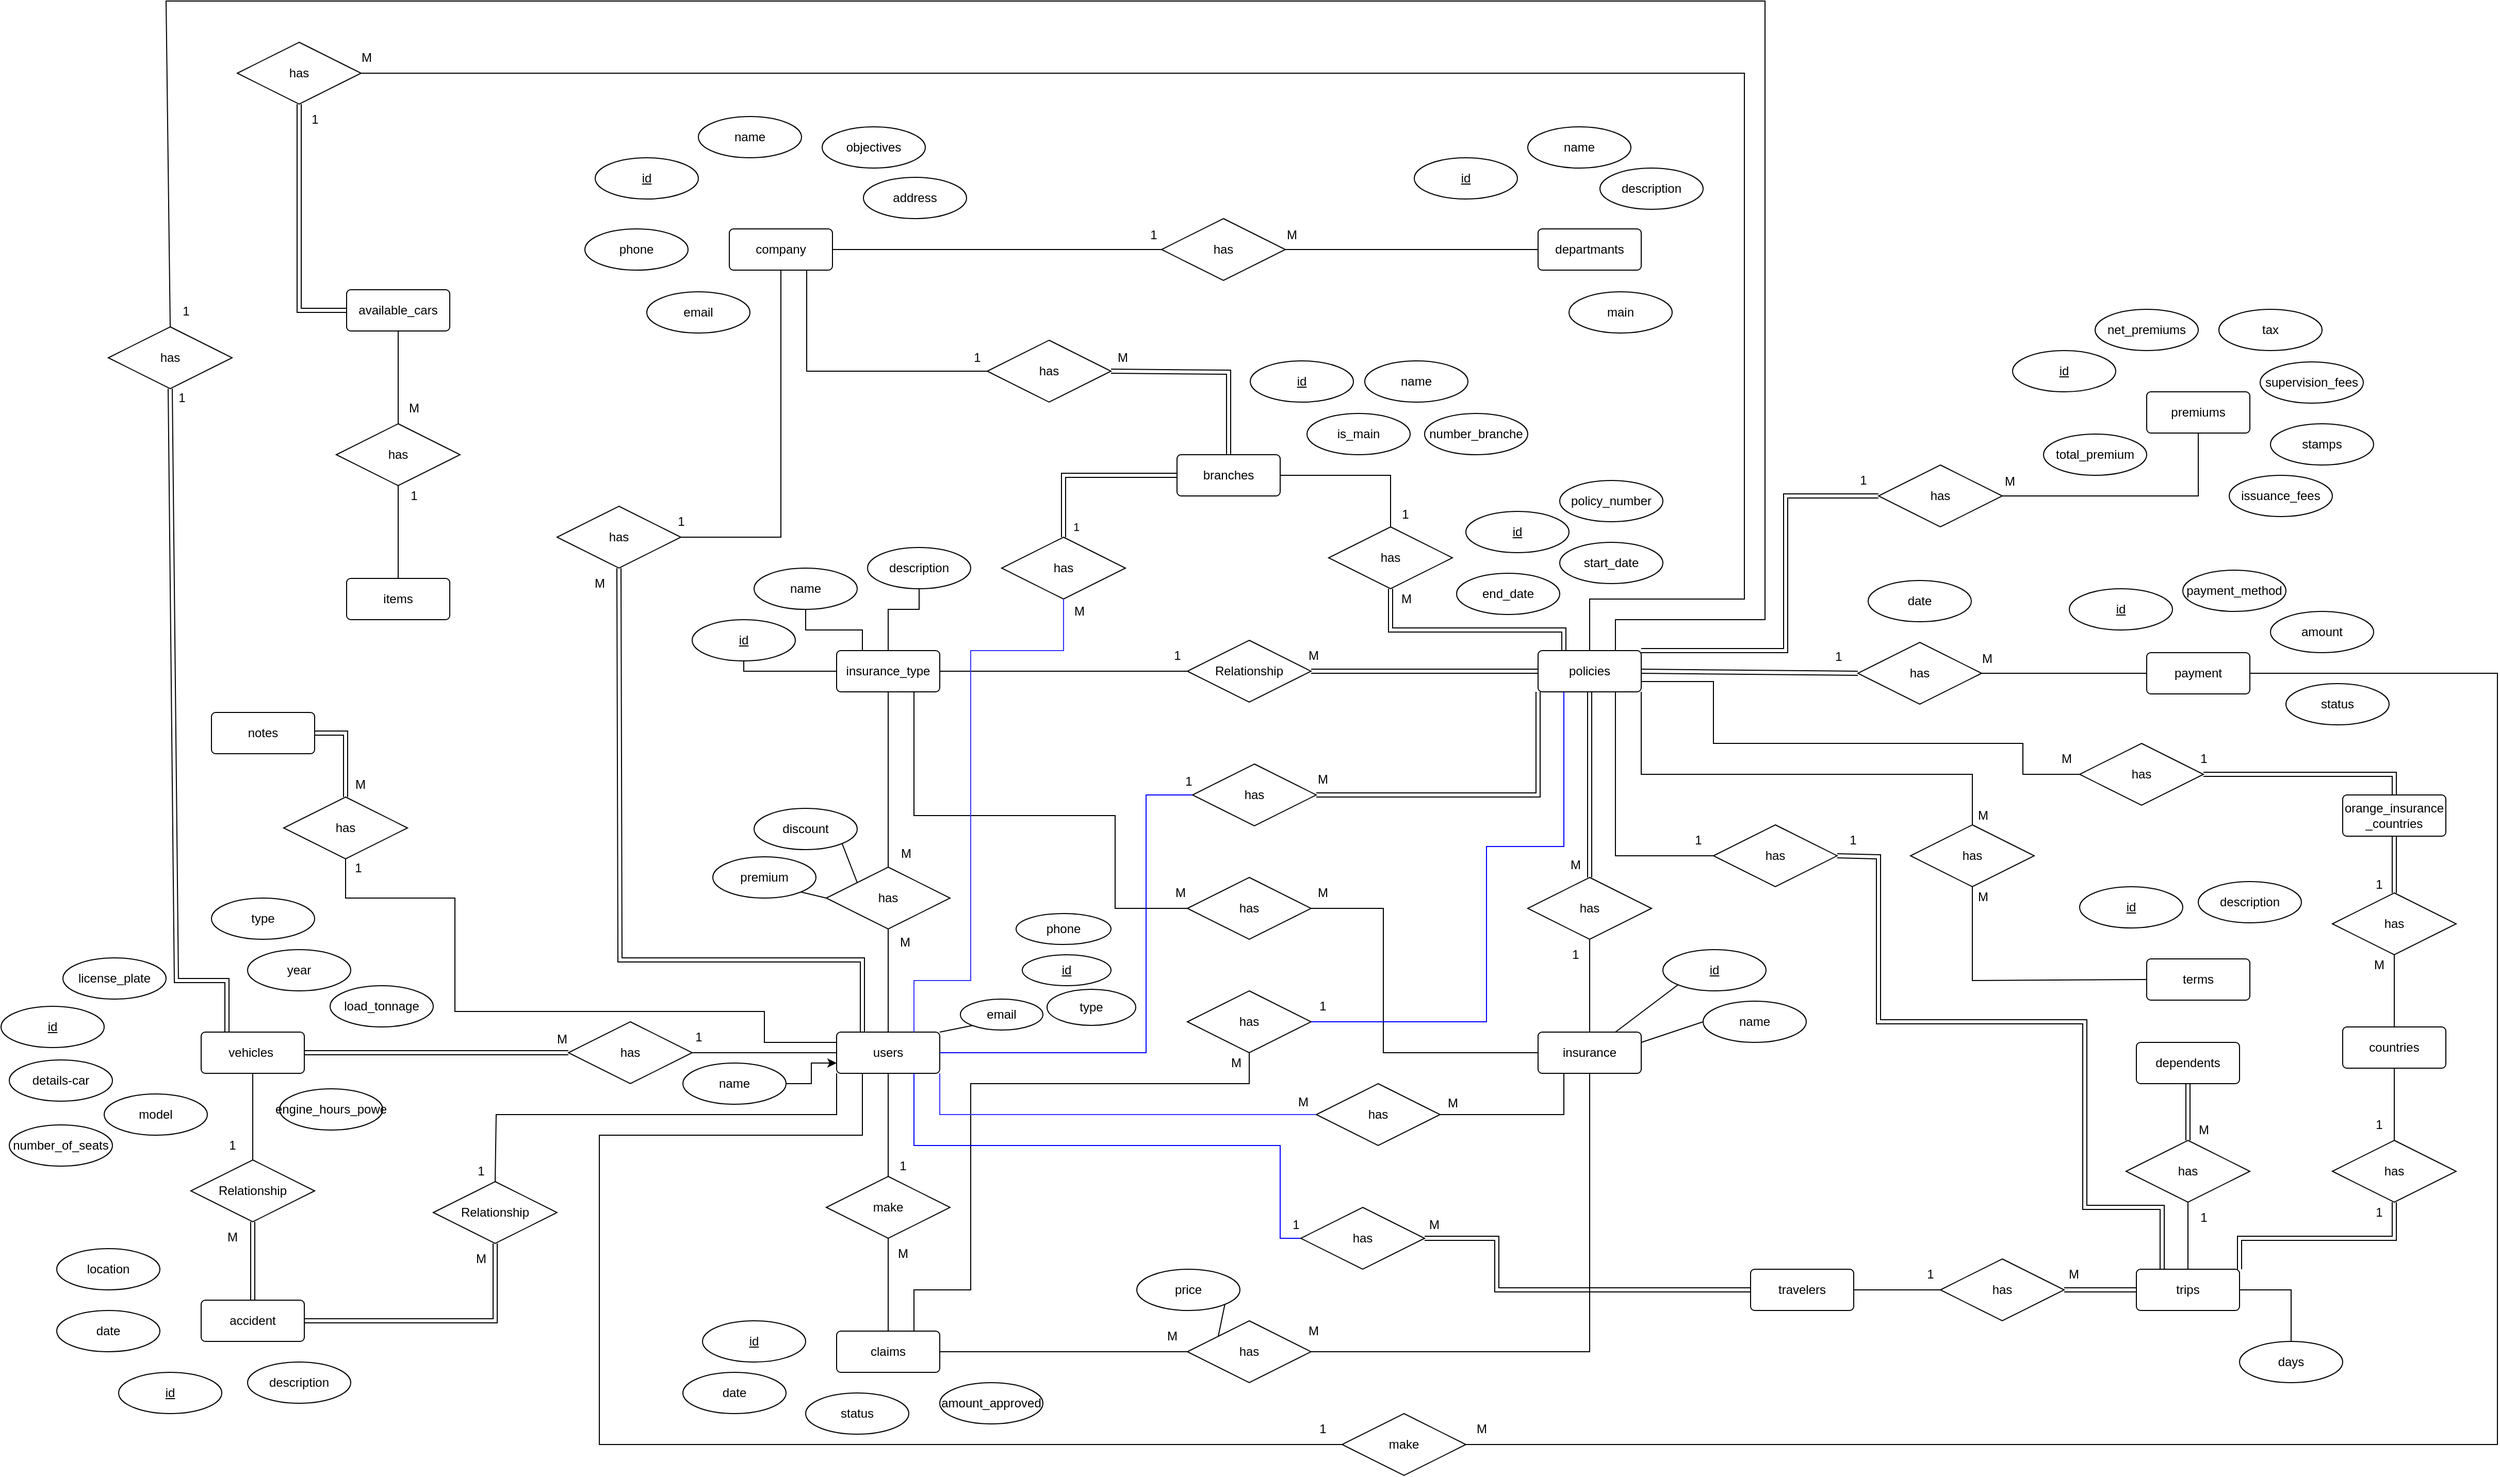 <mxfile version="20.8.16" type="device"><diagram name="Page-1" id="-vn22-t-NXHg9LsXmwTQ"><mxGraphModel dx="1648" dy="2579" grid="1" gridSize="10" guides="1" tooltips="1" connect="1" arrows="1" fold="1" page="1" pageScale="1" pageWidth="850" pageHeight="1100" math="0" shadow="0"><root><mxCell id="0"/><mxCell id="1" parent="0"/><mxCell id="8xcQz7KtcNMc6GDS3KKT-1" value="insurance_type" style="rounded=1;arcSize=10;whiteSpace=wrap;html=1;align=center;" parent="1" vertex="1"><mxGeometry y="-710" width="100" height="40" as="geometry"/></mxCell><mxCell id="8xcQz7KtcNMc6GDS3KKT-2" value="name" style="ellipse;whiteSpace=wrap;html=1;align=center;" parent="1" vertex="1"><mxGeometry x="-80" y="-790" width="100" height="40" as="geometry"/></mxCell><mxCell id="8xcQz7KtcNMc6GDS3KKT-3" value="id" style="ellipse;whiteSpace=wrap;html=1;align=center;fontStyle=4;" parent="1" vertex="1"><mxGeometry x="-140" y="-740" width="100" height="40" as="geometry"/></mxCell><mxCell id="8xcQz7KtcNMc6GDS3KKT-4" value="departmants" style="rounded=1;arcSize=10;whiteSpace=wrap;html=1;align=center;" parent="1" vertex="1"><mxGeometry x="680" y="-1119" width="100" height="40" as="geometry"/></mxCell><mxCell id="8xcQz7KtcNMc6GDS3KKT-5" value="id" style="ellipse;whiteSpace=wrap;html=1;align=center;fontStyle=4;" parent="1" vertex="1"><mxGeometry x="560" y="-1188" width="100" height="40" as="geometry"/></mxCell><mxCell id="8xcQz7KtcNMc6GDS3KKT-7" value="name" style="ellipse;whiteSpace=wrap;html=1;align=center;" parent="1" vertex="1"><mxGeometry x="670" y="-1218" width="100" height="40" as="geometry"/></mxCell><mxCell id="8xcQz7KtcNMc6GDS3KKT-20" value="start_date" style="ellipse;whiteSpace=wrap;html=1;align=center;" parent="1" vertex="1"><mxGeometry x="701" y="-815" width="100" height="40" as="geometry"/></mxCell><mxCell id="8xcQz7KtcNMc6GDS3KKT-23" value="company" style="rounded=1;arcSize=10;whiteSpace=wrap;html=1;align=center;" parent="1" vertex="1"><mxGeometry x="-104" y="-1119" width="100" height="40" as="geometry"/></mxCell><mxCell id="8xcQz7KtcNMc6GDS3KKT-24" value="policies" style="rounded=1;arcSize=10;whiteSpace=wrap;html=1;align=center;" parent="1" vertex="1"><mxGeometry x="680" y="-710" width="100" height="40" as="geometry"/></mxCell><mxCell id="8xcQz7KtcNMc6GDS3KKT-25" value="users" style="rounded=1;arcSize=10;whiteSpace=wrap;html=1;align=center;" parent="1" vertex="1"><mxGeometry y="-340" width="100" height="40" as="geometry"/></mxCell><mxCell id="8xcQz7KtcNMc6GDS3KKT-26" value="vehicles&amp;nbsp;" style="rounded=1;arcSize=10;whiteSpace=wrap;html=1;align=center;" parent="1" vertex="1"><mxGeometry x="-616" y="-340" width="100" height="40" as="geometry"/></mxCell><mxCell id="8xcQz7KtcNMc6GDS3KKT-27" value="details-car" style="ellipse;whiteSpace=wrap;html=1;align=center;" parent="1" vertex="1"><mxGeometry x="-802" y="-313" width="100" height="40" as="geometry"/></mxCell><mxCell id="8xcQz7KtcNMc6GDS3KKT-29" value="has" style="shape=rhombus;perimeter=rhombusPerimeter;whiteSpace=wrap;html=1;align=center;" parent="1" vertex="1"><mxGeometry x="-260" y="-350" width="120" height="60" as="geometry"/></mxCell><mxCell id="8xcQz7KtcNMc6GDS3KKT-35" value="accident" style="rounded=1;arcSize=10;whiteSpace=wrap;html=1;align=center;" parent="1" vertex="1"><mxGeometry x="-616" y="-80" width="100" height="40" as="geometry"/></mxCell><mxCell id="8xcQz7KtcNMc6GDS3KKT-43" value="id" style="ellipse;whiteSpace=wrap;html=1;align=center;fontStyle=4;" parent="1" vertex="1"><mxGeometry x="-234" y="-1188" width="100" height="40" as="geometry"/></mxCell><mxCell id="8xcQz7KtcNMc6GDS3KKT-44" value="name" style="ellipse;whiteSpace=wrap;html=1;align=center;" parent="1" vertex="1"><mxGeometry x="-134" y="-1228" width="100" height="40" as="geometry"/></mxCell><mxCell id="8xcQz7KtcNMc6GDS3KKT-46" value="objectives" style="ellipse;whiteSpace=wrap;html=1;align=center;" parent="1" vertex="1"><mxGeometry x="-14" y="-1218" width="100" height="40" as="geometry"/></mxCell><mxCell id="8xcQz7KtcNMc6GDS3KKT-47" value="has" style="shape=rhombus;perimeter=rhombusPerimeter;whiteSpace=wrap;html=1;align=center;" parent="1" vertex="1"><mxGeometry x="315" y="-1129" width="120" height="60" as="geometry"/></mxCell><mxCell id="8xcQz7KtcNMc6GDS3KKT-50" value="Relationship" style="shape=rhombus;perimeter=rhombusPerimeter;whiteSpace=wrap;html=1;align=center;" parent="1" vertex="1"><mxGeometry x="340" y="-720" width="120" height="60" as="geometry"/></mxCell><mxCell id="8xcQz7KtcNMc6GDS3KKT-54" value="end_date" style="ellipse;whiteSpace=wrap;html=1;align=center;" parent="1" vertex="1"><mxGeometry x="601" y="-785" width="100" height="40" as="geometry"/></mxCell><mxCell id="8xcQz7KtcNMc6GDS3KKT-55" value="id" style="ellipse;whiteSpace=wrap;html=1;align=center;fontStyle=4;" parent="1" vertex="1"><mxGeometry x="610" y="-845" width="100" height="40" as="geometry"/></mxCell><mxCell id="8xcQz7KtcNMc6GDS3KKT-56" value="id" style="ellipse;whiteSpace=wrap;html=1;align=center;fontStyle=4;" parent="1" vertex="1"><mxGeometry x="-130" y="-60" width="100" height="40" as="geometry"/></mxCell><mxCell id="8xcQz7KtcNMc6GDS3KKT-57" value="has" style="shape=rhombus;perimeter=rhombusPerimeter;whiteSpace=wrap;html=1;align=center;" parent="1" vertex="1"><mxGeometry x="-10" y="-500" width="120" height="60" as="geometry"/></mxCell><mxCell id="8xcQz7KtcNMc6GDS3KKT-60" value="date" style="ellipse;whiteSpace=wrap;html=1;align=center;" parent="1" vertex="1"><mxGeometry x="-756" y="-70" width="100" height="40" as="geometry"/></mxCell><mxCell id="8xcQz7KtcNMc6GDS3KKT-61" value="location" style="ellipse;whiteSpace=wrap;html=1;align=center;" parent="1" vertex="1"><mxGeometry x="-756" y="-130" width="100" height="40" as="geometry"/></mxCell><mxCell id="8xcQz7KtcNMc6GDS3KKT-62" value="id" style="ellipse;whiteSpace=wrap;html=1;align=center;fontStyle=4;" parent="1" vertex="1"><mxGeometry x="-810" y="-365" width="100" height="40" as="geometry"/></mxCell><mxCell id="8xcQz7KtcNMc6GDS3KKT-65" value="payment" style="rounded=1;arcSize=10;whiteSpace=wrap;html=1;align=center;" parent="1" vertex="1"><mxGeometry x="1270" y="-708" width="100" height="40" as="geometry"/></mxCell><mxCell id="8xcQz7KtcNMc6GDS3KKT-67" value="id" style="ellipse;whiteSpace=wrap;html=1;align=center;fontStyle=4;" parent="1" vertex="1"><mxGeometry x="1195" y="-770" width="100" height="40" as="geometry"/></mxCell><mxCell id="8xcQz7KtcNMc6GDS3KKT-68" value="payment_method" style="ellipse;whiteSpace=wrap;html=1;align=center;" parent="1" vertex="1"><mxGeometry x="1305" y="-788" width="100" height="40" as="geometry"/></mxCell><mxCell id="8xcQz7KtcNMc6GDS3KKT-69" value="amount" style="ellipse;whiteSpace=wrap;html=1;align=center;" parent="1" vertex="1"><mxGeometry x="1390" y="-748" width="100" height="40" as="geometry"/></mxCell><mxCell id="8xcQz7KtcNMc6GDS3KKT-76" value="name" style="ellipse;whiteSpace=wrap;html=1;align=center;" parent="1" vertex="1"><mxGeometry x="840" y="-370" width="100" height="40" as="geometry"/></mxCell><mxCell id="8xcQz7KtcNMc6GDS3KKT-82" value="id" style="ellipse;whiteSpace=wrap;html=1;align=center;fontStyle=4;" parent="1" vertex="1"><mxGeometry x="801" y="-420" width="100" height="40" as="geometry"/></mxCell><mxCell id="8xcQz7KtcNMc6GDS3KKT-93" value="" style="endArrow=none;html=1;rounded=0;exitX=1;exitY=0.5;exitDx=0;exitDy=0;entryX=0;entryY=0.5;entryDx=0;entryDy=0;" parent="1" source="8xcQz7KtcNMc6GDS3KKT-23" target="8xcQz7KtcNMc6GDS3KKT-47" edge="1"><mxGeometry relative="1" as="geometry"><mxPoint x="160" y="-1008" as="sourcePoint"/><mxPoint x="320" y="-1008" as="targetPoint"/></mxGeometry></mxCell><mxCell id="8xcQz7KtcNMc6GDS3KKT-94" value="" style="endArrow=none;html=1;rounded=0;exitX=1;exitY=0.5;exitDx=0;exitDy=0;entryX=0;entryY=0.5;entryDx=0;entryDy=0;" parent="1" source="8xcQz7KtcNMc6GDS3KKT-47" target="8xcQz7KtcNMc6GDS3KKT-4" edge="1"><mxGeometry relative="1" as="geometry"><mxPoint x="110" y="-1089" as="sourcePoint"/><mxPoint x="325" y="-1089" as="targetPoint"/></mxGeometry></mxCell><mxCell id="8xcQz7KtcNMc6GDS3KKT-95" value="1" style="text;html=1;align=center;verticalAlign=middle;resizable=0;points=[];autosize=1;strokeColor=none;fillColor=none;" parent="1" vertex="1"><mxGeometry x="292" y="-1128" width="30" height="30" as="geometry"/></mxCell><mxCell id="8xcQz7KtcNMc6GDS3KKT-96" value="M" style="text;html=1;align=center;verticalAlign=middle;resizable=0;points=[];autosize=1;strokeColor=none;fillColor=none;" parent="1" vertex="1"><mxGeometry x="426" y="-1128" width="30" height="30" as="geometry"/></mxCell><mxCell id="8xcQz7KtcNMc6GDS3KKT-97" value="address" style="ellipse;whiteSpace=wrap;html=1;align=center;" parent="1" vertex="1"><mxGeometry x="26" y="-1169" width="100" height="40" as="geometry"/></mxCell><mxCell id="8xcQz7KtcNMc6GDS3KKT-98" value="description" style="ellipse;whiteSpace=wrap;html=1;align=center;" parent="1" vertex="1"><mxGeometry x="740" y="-1178" width="100" height="40" as="geometry"/></mxCell><mxCell id="8xcQz7KtcNMc6GDS3KKT-99" value="has" style="shape=rhombus;perimeter=rhombusPerimeter;whiteSpace=wrap;html=1;align=center;" parent="1" vertex="1"><mxGeometry x="340" y="-490" width="120" height="60" as="geometry"/></mxCell><mxCell id="8xcQz7KtcNMc6GDS3KKT-101" value="insurance" style="rounded=1;arcSize=10;whiteSpace=wrap;html=1;align=center;" parent="1" vertex="1"><mxGeometry x="680" y="-340" width="100" height="40" as="geometry"/></mxCell><mxCell id="8xcQz7KtcNMc6GDS3KKT-103" value="" style="endArrow=none;html=1;rounded=0;entryX=0;entryY=0.5;entryDx=0;entryDy=0;exitX=1;exitY=0.5;exitDx=0;exitDy=0;" parent="1" source="8xcQz7KtcNMc6GDS3KKT-99" target="8xcQz7KtcNMc6GDS3KKT-101" edge="1"><mxGeometry relative="1" as="geometry"><mxPoint x="90" y="-550" as="sourcePoint"/><mxPoint x="250" y="-550" as="targetPoint"/><Array as="points"><mxPoint x="530" y="-460"/><mxPoint x="530" y="-320"/></Array></mxGeometry></mxCell><mxCell id="8xcQz7KtcNMc6GDS3KKT-105" value="" style="endArrow=none;html=1;rounded=0;exitX=0.75;exitY=1;exitDx=0;exitDy=0;entryX=0;entryY=0.5;entryDx=0;entryDy=0;" parent="1" source="8xcQz7KtcNMc6GDS3KKT-1" target="8xcQz7KtcNMc6GDS3KKT-99" edge="1"><mxGeometry relative="1" as="geometry"><mxPoint x="10" y="-550" as="sourcePoint"/><mxPoint x="170" y="-550" as="targetPoint"/><Array as="points"><mxPoint x="75" y="-550"/><mxPoint x="270" y="-550"/><mxPoint x="270" y="-460"/></Array></mxGeometry></mxCell><mxCell id="8xcQz7KtcNMc6GDS3KKT-106" value="M" style="text;html=1;align=center;verticalAlign=middle;resizable=0;points=[];autosize=1;strokeColor=none;fillColor=none;" parent="1" vertex="1"><mxGeometry x="318" y="-490" width="30" height="30" as="geometry"/></mxCell><mxCell id="8xcQz7KtcNMc6GDS3KKT-107" value="M" style="text;html=1;align=center;verticalAlign=middle;resizable=0;points=[];autosize=1;strokeColor=none;fillColor=none;" parent="1" vertex="1"><mxGeometry x="456" y="-490" width="30" height="30" as="geometry"/></mxCell><mxCell id="8xcQz7KtcNMc6GDS3KKT-111" value="claims" style="rounded=1;arcSize=10;whiteSpace=wrap;html=1;align=center;" parent="1" vertex="1"><mxGeometry y="-50" width="100" height="40" as="geometry"/></mxCell><mxCell id="8xcQz7KtcNMc6GDS3KKT-112" value="make" style="shape=rhombus;perimeter=rhombusPerimeter;whiteSpace=wrap;html=1;align=center;" parent="1" vertex="1"><mxGeometry x="-10" y="-200" width="120" height="60" as="geometry"/></mxCell><mxCell id="8xcQz7KtcNMc6GDS3KKT-113" value="has" style="shape=rhombus;perimeter=rhombusPerimeter;whiteSpace=wrap;html=1;align=center;" parent="1" vertex="1"><mxGeometry x="340" y="-60" width="120" height="60" as="geometry"/></mxCell><mxCell id="8xcQz7KtcNMc6GDS3KKT-114" value="" style="endArrow=none;html=1;rounded=0;exitX=0.5;exitY=1;exitDx=0;exitDy=0;entryX=0.5;entryY=0;entryDx=0;entryDy=0;" parent="1" source="8xcQz7KtcNMc6GDS3KKT-25" target="8xcQz7KtcNMc6GDS3KKT-112" edge="1"><mxGeometry relative="1" as="geometry"><mxPoint x="110" y="-310" as="sourcePoint"/><mxPoint x="270" y="-310" as="targetPoint"/></mxGeometry></mxCell><mxCell id="8xcQz7KtcNMc6GDS3KKT-115" value="" style="endArrow=none;html=1;rounded=0;exitX=0.5;exitY=1;exitDx=0;exitDy=0;entryX=0.5;entryY=0;entryDx=0;entryDy=0;" parent="1" source="8xcQz7KtcNMc6GDS3KKT-112" target="8xcQz7KtcNMc6GDS3KKT-111" edge="1"><mxGeometry relative="1" as="geometry"><mxPoint x="110" y="-310" as="sourcePoint"/><mxPoint x="270" y="-310" as="targetPoint"/></mxGeometry></mxCell><mxCell id="8xcQz7KtcNMc6GDS3KKT-116" value="M" style="text;html=1;align=center;verticalAlign=middle;resizable=0;points=[];autosize=1;strokeColor=none;fillColor=none;" parent="1" vertex="1"><mxGeometry x="49" y="-140" width="30" height="30" as="geometry"/></mxCell><mxCell id="8xcQz7KtcNMc6GDS3KKT-117" value="1" style="text;html=1;align=center;verticalAlign=middle;resizable=0;points=[];autosize=1;strokeColor=none;fillColor=none;" parent="1" vertex="1"><mxGeometry x="49" y="-225" width="30" height="30" as="geometry"/></mxCell><mxCell id="8xcQz7KtcNMc6GDS3KKT-118" value="" style="endArrow=none;html=1;rounded=0;entryX=0;entryY=0.5;entryDx=0;entryDy=0;exitX=1;exitY=0.5;exitDx=0;exitDy=0;" parent="1" source="8xcQz7KtcNMc6GDS3KKT-111" target="8xcQz7KtcNMc6GDS3KKT-113" edge="1"><mxGeometry relative="1" as="geometry"><mxPoint x="80" y="-250" as="sourcePoint"/><mxPoint x="240" y="-250" as="targetPoint"/><Array as="points"><mxPoint x="200" y="-30"/><mxPoint x="210" y="-30"/></Array></mxGeometry></mxCell><mxCell id="8xcQz7KtcNMc6GDS3KKT-119" value="M" style="text;html=1;align=center;verticalAlign=middle;resizable=0;points=[];autosize=1;strokeColor=none;fillColor=none;" parent="1" vertex="1"><mxGeometry x="310" y="-60" width="30" height="30" as="geometry"/></mxCell><mxCell id="8xcQz7KtcNMc6GDS3KKT-120" value="" style="endArrow=none;html=1;rounded=0;entryX=0.5;entryY=1;entryDx=0;entryDy=0;exitX=1;exitY=0.5;exitDx=0;exitDy=0;" parent="1" source="8xcQz7KtcNMc6GDS3KKT-113" target="8xcQz7KtcNMc6GDS3KKT-101" edge="1"><mxGeometry relative="1" as="geometry"><mxPoint x="-40" y="-250" as="sourcePoint"/><mxPoint x="120" y="-250" as="targetPoint"/><Array as="points"><mxPoint x="730" y="-30"/></Array></mxGeometry></mxCell><mxCell id="8xcQz7KtcNMc6GDS3KKT-121" value="M" style="text;html=1;align=center;verticalAlign=middle;resizable=0;points=[];autosize=1;strokeColor=none;fillColor=none;" parent="1" vertex="1"><mxGeometry x="447" y="-65" width="30" height="30" as="geometry"/></mxCell><mxCell id="8xcQz7KtcNMc6GDS3KKT-122" value="price" style="ellipse;whiteSpace=wrap;html=1;align=center;" parent="1" vertex="1"><mxGeometry x="291" y="-110" width="100" height="40" as="geometry"/></mxCell><mxCell id="8xcQz7KtcNMc6GDS3KKT-123" value="has" style="shape=rhombus;perimeter=rhombusPerimeter;whiteSpace=wrap;html=1;align=center;" parent="1" vertex="1"><mxGeometry x="670" y="-490" width="120" height="60" as="geometry"/></mxCell><mxCell id="8xcQz7KtcNMc6GDS3KKT-126" value="" style="endArrow=none;html=1;rounded=0;entryX=0.5;entryY=0;entryDx=0;entryDy=0;exitX=0.5;exitY=1;exitDx=0;exitDy=0;" parent="1" source="8xcQz7KtcNMc6GDS3KKT-123" target="8xcQz7KtcNMc6GDS3KKT-101" edge="1"><mxGeometry relative="1" as="geometry"><mxPoint x="20" y="-310" as="sourcePoint"/><mxPoint x="180" y="-310" as="targetPoint"/></mxGeometry></mxCell><mxCell id="8xcQz7KtcNMc6GDS3KKT-127" value="" style="shape=link;html=1;rounded=0;exitX=0.5;exitY=1;exitDx=0;exitDy=0;entryX=0.5;entryY=0;entryDx=0;entryDy=0;" parent="1" source="8xcQz7KtcNMc6GDS3KKT-24" target="8xcQz7KtcNMc6GDS3KKT-123" edge="1"><mxGeometry relative="1" as="geometry"><mxPoint x="20" y="-310" as="sourcePoint"/><mxPoint x="180" y="-310" as="targetPoint"/></mxGeometry></mxCell><mxCell id="8xcQz7KtcNMc6GDS3KKT-128" value="" style="resizable=0;html=1;align=right;verticalAlign=bottom;" parent="8xcQz7KtcNMc6GDS3KKT-127" connectable="0" vertex="1"><mxGeometry x="1" relative="1" as="geometry"/></mxCell><mxCell id="8xcQz7KtcNMc6GDS3KKT-129" value="M" style="text;html=1;align=center;verticalAlign=middle;resizable=0;points=[];autosize=1;strokeColor=none;fillColor=none;" parent="1" vertex="1"><mxGeometry x="701" y="-517" width="30" height="30" as="geometry"/></mxCell><mxCell id="8xcQz7KtcNMc6GDS3KKT-130" value="1" style="text;html=1;align=center;verticalAlign=middle;resizable=0;points=[];autosize=1;strokeColor=none;fillColor=none;" parent="1" vertex="1"><mxGeometry x="701" y="-430" width="30" height="30" as="geometry"/></mxCell><mxCell id="8xcQz7KtcNMc6GDS3KKT-131" value="has" style="shape=rhombus;perimeter=rhombusPerimeter;whiteSpace=wrap;html=1;align=center;" parent="1" vertex="1"><mxGeometry x="990" y="-718" width="120" height="60" as="geometry"/></mxCell><mxCell id="8xcQz7KtcNMc6GDS3KKT-132" value="discount" style="ellipse;whiteSpace=wrap;html=1;align=center;" parent="1" vertex="1"><mxGeometry x="-80" y="-557" width="100" height="40" as="geometry"/></mxCell><mxCell id="8xcQz7KtcNMc6GDS3KKT-133" value="premium" style="ellipse;whiteSpace=wrap;html=1;align=center;" parent="1" vertex="1"><mxGeometry x="-120" y="-510" width="100" height="40" as="geometry"/></mxCell><mxCell id="8xcQz7KtcNMc6GDS3KKT-134" value="description" style="ellipse;whiteSpace=wrap;html=1;align=center;" parent="1" vertex="1"><mxGeometry x="30" y="-810" width="100" height="40" as="geometry"/></mxCell><mxCell id="8xcQz7KtcNMc6GDS3KKT-135" value="" style="endArrow=none;html=1;rounded=0;exitX=0.5;exitY=0;exitDx=0;exitDy=0;entryX=0.5;entryY=1;entryDx=0;entryDy=0;" parent="1" source="8xcQz7KtcNMc6GDS3KKT-25" target="8xcQz7KtcNMc6GDS3KKT-57" edge="1"><mxGeometry relative="1" as="geometry"><mxPoint x="310" y="-650" as="sourcePoint"/><mxPoint x="470" y="-650" as="targetPoint"/></mxGeometry></mxCell><mxCell id="8xcQz7KtcNMc6GDS3KKT-136" value="" style="endArrow=none;html=1;rounded=0;exitX=0.5;exitY=1;exitDx=0;exitDy=0;entryX=0.5;entryY=0;entryDx=0;entryDy=0;" parent="1" source="8xcQz7KtcNMc6GDS3KKT-1" target="8xcQz7KtcNMc6GDS3KKT-57" edge="1"><mxGeometry relative="1" as="geometry"><mxPoint x="310" y="-650" as="sourcePoint"/><mxPoint x="470" y="-650" as="targetPoint"/></mxGeometry></mxCell><mxCell id="8xcQz7KtcNMc6GDS3KKT-137" value="M" style="text;html=1;align=center;verticalAlign=middle;resizable=0;points=[];autosize=1;strokeColor=none;fillColor=none;" parent="1" vertex="1"><mxGeometry x="52" y="-528" width="30" height="30" as="geometry"/></mxCell><mxCell id="8xcQz7KtcNMc6GDS3KKT-138" value="M" style="text;html=1;align=center;verticalAlign=middle;resizable=0;points=[];autosize=1;strokeColor=none;fillColor=none;" parent="1" vertex="1"><mxGeometry x="51" y="-442" width="30" height="30" as="geometry"/></mxCell><mxCell id="8xcQz7KtcNMc6GDS3KKT-139" value="" style="endArrow=none;html=1;rounded=0;exitX=1;exitY=0.5;exitDx=0;exitDy=0;entryX=0;entryY=0.5;entryDx=0;entryDy=0;" parent="1" source="8xcQz7KtcNMc6GDS3KKT-1" target="8xcQz7KtcNMc6GDS3KKT-50" edge="1"><mxGeometry relative="1" as="geometry"><mxPoint x="330" y="-620" as="sourcePoint"/><mxPoint x="490" y="-620" as="targetPoint"/></mxGeometry></mxCell><mxCell id="8xcQz7KtcNMc6GDS3KKT-141" value="1" style="text;html=1;align=center;verticalAlign=middle;resizable=0;points=[];autosize=1;strokeColor=none;fillColor=none;" parent="1" vertex="1"><mxGeometry x="315" y="-720" width="30" height="30" as="geometry"/></mxCell><mxCell id="8xcQz7KtcNMc6GDS3KKT-142" value="M" style="text;html=1;align=center;verticalAlign=middle;resizable=0;points=[];autosize=1;strokeColor=none;fillColor=none;" parent="1" vertex="1"><mxGeometry x="447" y="-720" width="30" height="30" as="geometry"/></mxCell><mxCell id="8xcQz7KtcNMc6GDS3KKT-143" value="" style="shape=link;html=1;rounded=0;entryX=0;entryY=0.5;entryDx=0;entryDy=0;exitX=1;exitY=0.5;exitDx=0;exitDy=0;" parent="1" source="8xcQz7KtcNMc6GDS3KKT-50" target="8xcQz7KtcNMc6GDS3KKT-24" edge="1"><mxGeometry relative="1" as="geometry"><mxPoint x="330" y="-620" as="sourcePoint"/><mxPoint x="490" y="-620" as="targetPoint"/></mxGeometry></mxCell><mxCell id="8xcQz7KtcNMc6GDS3KKT-146" value="" style="endArrow=none;html=1;rounded=0;entryX=0;entryY=0.5;entryDx=0;entryDy=0;exitX=1;exitY=0.5;exitDx=0;exitDy=0;" parent="1" source="8xcQz7KtcNMc6GDS3KKT-131" target="8xcQz7KtcNMc6GDS3KKT-65" edge="1"><mxGeometry relative="1" as="geometry"><mxPoint x="580" y="-678" as="sourcePoint"/><mxPoint x="740" y="-678" as="targetPoint"/></mxGeometry></mxCell><mxCell id="8xcQz7KtcNMc6GDS3KKT-148" value="main" style="ellipse;whiteSpace=wrap;html=1;align=center;" parent="1" vertex="1"><mxGeometry x="710" y="-1058" width="100" height="40" as="geometry"/></mxCell><mxCell id="8xcQz7KtcNMc6GDS3KKT-149" value="" style="shape=link;html=1;rounded=0;exitX=1;exitY=0.5;exitDx=0;exitDy=0;entryX=0;entryY=0.5;entryDx=0;entryDy=0;" parent="1" source="8xcQz7KtcNMc6GDS3KKT-26" target="8xcQz7KtcNMc6GDS3KKT-29" edge="1"><mxGeometry relative="1" as="geometry"><mxPoint x="-170" y="-300" as="sourcePoint"/><mxPoint x="-10" y="-300" as="targetPoint"/></mxGeometry></mxCell><mxCell id="8xcQz7KtcNMc6GDS3KKT-150" value="M" style="resizable=0;html=1;align=right;verticalAlign=bottom;" parent="8xcQz7KtcNMc6GDS3KKT-149" connectable="0" vertex="1"><mxGeometry x="1" relative="1" as="geometry"><mxPoint x="-1" y="-5" as="offset"/></mxGeometry></mxCell><mxCell id="8xcQz7KtcNMc6GDS3KKT-151" value="" style="endArrow=none;html=1;rounded=0;entryX=0;entryY=0.5;entryDx=0;entryDy=0;exitX=1;exitY=0.5;exitDx=0;exitDy=0;" parent="1" source="8xcQz7KtcNMc6GDS3KKT-29" target="8xcQz7KtcNMc6GDS3KKT-25" edge="1"><mxGeometry relative="1" as="geometry"><mxPoint x="-170" y="-300" as="sourcePoint"/><mxPoint x="-10" y="-300" as="targetPoint"/></mxGeometry></mxCell><mxCell id="8xcQz7KtcNMc6GDS3KKT-152" value="1" style="text;html=1;align=center;verticalAlign=middle;resizable=0;points=[];autosize=1;strokeColor=none;fillColor=none;" parent="1" vertex="1"><mxGeometry x="-149" y="-350" width="30" height="30" as="geometry"/></mxCell><mxCell id="8xcQz7KtcNMc6GDS3KKT-153" value="terms" style="rounded=1;arcSize=10;whiteSpace=wrap;html=1;align=center;" parent="1" vertex="1"><mxGeometry x="1270" y="-411" width="100" height="40" as="geometry"/></mxCell><mxCell id="8xcQz7KtcNMc6GDS3KKT-154" style="edgeStyle=orthogonalEdgeStyle;rounded=0;orthogonalLoop=1;jettySize=auto;html=1;exitX=0.5;exitY=1;exitDx=0;exitDy=0;" parent="1" edge="1"><mxGeometry relative="1" as="geometry"><mxPoint x="840" y="-621" as="sourcePoint"/><mxPoint x="840" y="-621" as="targetPoint"/></mxGeometry></mxCell><mxCell id="8xcQz7KtcNMc6GDS3KKT-155" value="has" style="shape=rhombus;perimeter=rhombusPerimeter;whiteSpace=wrap;html=1;align=center;" parent="1" vertex="1"><mxGeometry x="1041" y="-541" width="120" height="60" as="geometry"/></mxCell><mxCell id="8xcQz7KtcNMc6GDS3KKT-159" value="" style="endArrow=none;html=1;rounded=0;entryX=1;entryY=1;entryDx=0;entryDy=0;exitX=0.5;exitY=0;exitDx=0;exitDy=0;" parent="1" source="8xcQz7KtcNMc6GDS3KKT-155" target="8xcQz7KtcNMc6GDS3KKT-24" edge="1"><mxGeometry relative="1" as="geometry"><mxPoint x="1120" y="-590" as="sourcePoint"/><mxPoint x="755" y="-671" as="targetPoint"/><Array as="points"><mxPoint x="1101" y="-590"/><mxPoint x="780" y="-590"/></Array></mxGeometry></mxCell><mxCell id="8xcQz7KtcNMc6GDS3KKT-160" value="" style="endArrow=none;html=1;rounded=0;entryX=0;entryY=0.5;entryDx=0;entryDy=0;exitX=0.5;exitY=1;exitDx=0;exitDy=0;" parent="1" source="8xcQz7KtcNMc6GDS3KKT-155" target="8xcQz7KtcNMc6GDS3KKT-153" edge="1"><mxGeometry relative="1" as="geometry"><mxPoint x="640" y="-501" as="sourcePoint"/><mxPoint x="800" y="-501" as="targetPoint"/><Array as="points"><mxPoint x="1101" y="-390"/></Array></mxGeometry></mxCell><mxCell id="8xcQz7KtcNMc6GDS3KKT-161" value="M" style="text;html=1;align=center;verticalAlign=middle;resizable=0;points=[];autosize=1;strokeColor=none;fillColor=none;" parent="1" vertex="1"><mxGeometry x="1096" y="-565" width="30" height="30" as="geometry"/></mxCell><mxCell id="8xcQz7KtcNMc6GDS3KKT-162" value="M" style="text;html=1;align=center;verticalAlign=middle;resizable=0;points=[];autosize=1;strokeColor=none;fillColor=none;" parent="1" vertex="1"><mxGeometry x="1096" y="-486" width="30" height="30" as="geometry"/></mxCell><mxCell id="8xcQz7KtcNMc6GDS3KKT-163" value="id" style="ellipse;whiteSpace=wrap;html=1;align=center;fontStyle=4;" parent="1" vertex="1"><mxGeometry x="1205" y="-481" width="100" height="40" as="geometry"/></mxCell><mxCell id="8xcQz7KtcNMc6GDS3KKT-164" value="description" style="ellipse;whiteSpace=wrap;html=1;align=center;" parent="1" vertex="1"><mxGeometry x="1320" y="-486" width="100" height="40" as="geometry"/></mxCell><mxCell id="8xcQz7KtcNMc6GDS3KKT-165" value="M" style="text;html=1;align=center;verticalAlign=middle;resizable=0;points=[];autosize=1;strokeColor=none;fillColor=none;" parent="1" vertex="1"><mxGeometry x="1100" y="-717" width="30" height="30" as="geometry"/></mxCell><mxCell id="8xcQz7KtcNMc6GDS3KKT-166" value="1" style="text;html=1;align=center;verticalAlign=middle;resizable=0;points=[];autosize=1;strokeColor=none;fillColor=none;" parent="1" vertex="1"><mxGeometry x="956" y="-719" width="30" height="30" as="geometry"/></mxCell><mxCell id="8xcQz7KtcNMc6GDS3KKT-167" value="status" style="ellipse;whiteSpace=wrap;html=1;align=center;" parent="1" vertex="1"><mxGeometry x="1405" y="-678" width="100" height="40" as="geometry"/></mxCell><mxCell id="8xcQz7KtcNMc6GDS3KKT-168" value="" style="shape=link;html=1;rounded=0;entryX=0;entryY=0.5;entryDx=0;entryDy=0;exitX=1;exitY=0.5;exitDx=0;exitDy=0;" parent="1" source="8xcQz7KtcNMc6GDS3KKT-24" target="8xcQz7KtcNMc6GDS3KKT-131" edge="1"><mxGeometry relative="1" as="geometry"><mxPoint x="660" y="-640" as="sourcePoint"/><mxPoint x="820" y="-640" as="targetPoint"/></mxGeometry></mxCell><mxCell id="8xcQz7KtcNMc6GDS3KKT-170" value="date" style="ellipse;whiteSpace=wrap;html=1;align=center;" parent="1" vertex="1"><mxGeometry x="1000" y="-778" width="100" height="40" as="geometry"/></mxCell><mxCell id="8xcQz7KtcNMc6GDS3KKT-172" value="type" style="ellipse;whiteSpace=wrap;html=1;align=center;" parent="1" vertex="1"><mxGeometry x="204" y="-381.5" width="86" height="35" as="geometry"/></mxCell><mxCell id="8xcQz7KtcNMc6GDS3KKT-178" value="date" style="ellipse;whiteSpace=wrap;html=1;align=center;" parent="1" vertex="1"><mxGeometry x="-149" y="-10" width="100" height="40" as="geometry"/></mxCell><mxCell id="8xcQz7KtcNMc6GDS3KKT-179" value="phone" style="ellipse;whiteSpace=wrap;html=1;align=center;" parent="1" vertex="1"><mxGeometry x="-244" y="-1119" width="100" height="40" as="geometry"/></mxCell><mxCell id="8xcQz7KtcNMc6GDS3KKT-180" value="email" style="ellipse;whiteSpace=wrap;html=1;align=center;" parent="1" vertex="1"><mxGeometry x="-184" y="-1058" width="100" height="40" as="geometry"/></mxCell><mxCell id="8xcQz7KtcNMc6GDS3KKT-181" value="has" style="shape=rhombus;perimeter=rhombusPerimeter;whiteSpace=wrap;html=1;align=center;" parent="1" vertex="1"><mxGeometry x="-271" y="-850" width="120" height="60" as="geometry"/></mxCell><mxCell id="8xcQz7KtcNMc6GDS3KKT-182" value="" style="endArrow=none;html=1;rounded=0;exitX=0.5;exitY=1;exitDx=0;exitDy=0;entryX=1;entryY=0.5;entryDx=0;entryDy=0;" parent="1" source="8xcQz7KtcNMc6GDS3KKT-23" target="8xcQz7KtcNMc6GDS3KKT-181" edge="1"><mxGeometry relative="1" as="geometry"><mxPoint x="46" y="-860" as="sourcePoint"/><mxPoint x="206" y="-860" as="targetPoint"/><Array as="points"><mxPoint x="-54" y="-820"/></Array></mxGeometry></mxCell><mxCell id="8xcQz7KtcNMc6GDS3KKT-183" value="" style="shape=link;html=1;rounded=0;exitX=0.25;exitY=0;exitDx=0;exitDy=0;entryX=0.5;entryY=1;entryDx=0;entryDy=0;" parent="1" source="8xcQz7KtcNMc6GDS3KKT-25" target="8xcQz7KtcNMc6GDS3KKT-181" edge="1"><mxGeometry relative="1" as="geometry"><mxPoint x="150" y="-680" as="sourcePoint"/><mxPoint x="310" y="-680" as="targetPoint"/><Array as="points"><mxPoint x="25" y="-410"/><mxPoint x="-100" y="-410"/><mxPoint x="-210" y="-410"/></Array></mxGeometry></mxCell><mxCell id="8xcQz7KtcNMc6GDS3KKT-185" value="1" style="text;html=1;align=center;verticalAlign=middle;resizable=0;points=[];autosize=1;strokeColor=none;fillColor=none;" parent="1" vertex="1"><mxGeometry x="-166" y="-850" width="30" height="30" as="geometry"/></mxCell><mxCell id="8xcQz7KtcNMc6GDS3KKT-186" value="M" style="text;html=1;align=center;verticalAlign=middle;resizable=0;points=[];autosize=1;strokeColor=none;fillColor=none;" parent="1" vertex="1"><mxGeometry x="-245" y="-790" width="30" height="30" as="geometry"/></mxCell><mxCell id="8xcQz7KtcNMc6GDS3KKT-187" value="" style="endArrow=none;html=1;rounded=0;exitX=0.5;exitY=1;exitDx=0;exitDy=0;entryX=0.25;entryY=0;entryDx=0;entryDy=0;" parent="1" source="8xcQz7KtcNMc6GDS3KKT-2" target="8xcQz7KtcNMc6GDS3KKT-1" edge="1"><mxGeometry relative="1" as="geometry"><mxPoint x="60" y="-630" as="sourcePoint"/><mxPoint x="220" y="-630" as="targetPoint"/><Array as="points"><mxPoint x="-30" y="-730"/><mxPoint x="25" y="-730"/></Array></mxGeometry></mxCell><mxCell id="8xcQz7KtcNMc6GDS3KKT-188" value="" style="endArrow=none;html=1;rounded=0;exitX=0.5;exitY=1;exitDx=0;exitDy=0;entryX=0;entryY=0.5;entryDx=0;entryDy=0;" parent="1" source="8xcQz7KtcNMc6GDS3KKT-3" target="8xcQz7KtcNMc6GDS3KKT-1" edge="1"><mxGeometry relative="1" as="geometry"><mxPoint x="60" y="-630" as="sourcePoint"/><mxPoint x="220" y="-630" as="targetPoint"/><Array as="points"><mxPoint x="-90" y="-690"/></Array></mxGeometry></mxCell><mxCell id="8xcQz7KtcNMc6GDS3KKT-189" value="" style="endArrow=none;html=1;rounded=0;exitX=0.5;exitY=1;exitDx=0;exitDy=0;entryX=0.5;entryY=0;entryDx=0;entryDy=0;" parent="1" source="8xcQz7KtcNMc6GDS3KKT-134" target="8xcQz7KtcNMc6GDS3KKT-1" edge="1"><mxGeometry relative="1" as="geometry"><mxPoint x="60" y="-630" as="sourcePoint"/><mxPoint x="220" y="-630" as="targetPoint"/><Array as="points"><mxPoint x="80" y="-750"/><mxPoint x="50" y="-750"/></Array></mxGeometry></mxCell><mxCell id="8xcQz7KtcNMc6GDS3KKT-190" value="travelers" style="rounded=1;arcSize=10;whiteSpace=wrap;html=1;align=center;" parent="1" vertex="1"><mxGeometry x="886" y="-110" width="100" height="40" as="geometry"/></mxCell><mxCell id="8xcQz7KtcNMc6GDS3KKT-202" value="has" style="shape=rhombus;perimeter=rhombusPerimeter;whiteSpace=wrap;html=1;align=center;" parent="1" vertex="1"><mxGeometry x="340" y="-380" width="120" height="60" as="geometry"/></mxCell><mxCell id="8xcQz7KtcNMc6GDS3KKT-203" value="" style="endArrow=none;html=1;rounded=0;exitX=0.5;exitY=1;exitDx=0;exitDy=0;entryX=0.75;entryY=0;entryDx=0;entryDy=0;" parent="1" source="8xcQz7KtcNMc6GDS3KKT-202" target="8xcQz7KtcNMc6GDS3KKT-111" edge="1"><mxGeometry relative="1" as="geometry"><mxPoint x="500" y="-380" as="sourcePoint"/><mxPoint x="660" y="-380" as="targetPoint"/><Array as="points"><mxPoint x="400" y="-290"/><mxPoint x="130" y="-290"/><mxPoint x="130" y="-90"/><mxPoint x="75" y="-90"/></Array></mxGeometry></mxCell><mxCell id="8xcQz7KtcNMc6GDS3KKT-205" value="" style="endArrow=none;html=1;rounded=0;entryX=0.25;entryY=1;entryDx=0;entryDy=0;exitX=1;exitY=0.5;exitDx=0;exitDy=0;strokeColor=#0000FF;" parent="1" source="8xcQz7KtcNMc6GDS3KKT-202" target="8xcQz7KtcNMc6GDS3KKT-24" edge="1"><mxGeometry relative="1" as="geometry"><mxPoint x="480" y="-310" as="sourcePoint"/><mxPoint x="660" y="-380" as="targetPoint"/><Array as="points"><mxPoint x="630" y="-350"/><mxPoint x="630" y="-520"/><mxPoint x="705" y="-520"/></Array></mxGeometry></mxCell><mxCell id="8xcQz7KtcNMc6GDS3KKT-206" value="M" style="text;html=1;align=center;verticalAlign=middle;resizable=0;points=[];autosize=1;strokeColor=none;fillColor=none;" parent="1" vertex="1"><mxGeometry x="372" y="-325" width="30" height="30" as="geometry"/></mxCell><mxCell id="8xcQz7KtcNMc6GDS3KKT-207" value="1" style="text;html=1;align=center;verticalAlign=middle;resizable=0;points=[];autosize=1;strokeColor=none;fillColor=none;" parent="1" vertex="1"><mxGeometry x="456" y="-380" width="30" height="30" as="geometry"/></mxCell><mxCell id="8xcQz7KtcNMc6GDS3KKT-208" value="make" style="shape=rhombus;perimeter=rhombusPerimeter;whiteSpace=wrap;html=1;align=center;" parent="1" vertex="1"><mxGeometry x="490" y="30" width="120" height="60" as="geometry"/></mxCell><mxCell id="8xcQz7KtcNMc6GDS3KKT-210" value="" style="endArrow=none;html=1;rounded=0;exitX=0.25;exitY=1;exitDx=0;exitDy=0;entryX=0;entryY=0.5;entryDx=0;entryDy=0;" parent="1" source="8xcQz7KtcNMc6GDS3KKT-25" target="8xcQz7KtcNMc6GDS3KKT-208" edge="1"><mxGeometry relative="1" as="geometry"><mxPoint x="70" y="-250" as="sourcePoint"/><mxPoint x="230" y="-250" as="targetPoint"/><Array as="points"><mxPoint x="25" y="-240"/><mxPoint x="-230" y="-240"/><mxPoint x="-230" y="60"/></Array></mxGeometry></mxCell><mxCell id="8xcQz7KtcNMc6GDS3KKT-212" value="" style="endArrow=none;html=1;rounded=0;exitX=1;exitY=0.5;exitDx=0;exitDy=0;entryX=1;entryY=0.5;entryDx=0;entryDy=0;" parent="1" source="8xcQz7KtcNMc6GDS3KKT-65" target="8xcQz7KtcNMc6GDS3KKT-208" edge="1"><mxGeometry relative="1" as="geometry"><mxPoint x="590" y="-290" as="sourcePoint"/><mxPoint x="750" y="-290" as="targetPoint"/><Array as="points"><mxPoint x="1610" y="-688"/><mxPoint x="1610" y="60"/></Array></mxGeometry></mxCell><mxCell id="8xcQz7KtcNMc6GDS3KKT-213" value="M" style="text;html=1;align=center;verticalAlign=middle;resizable=0;points=[];autosize=1;strokeColor=none;fillColor=none;" parent="1" vertex="1"><mxGeometry x="610" y="30" width="30" height="30" as="geometry"/></mxCell><mxCell id="8xcQz7KtcNMc6GDS3KKT-214" value="1" style="text;html=1;align=center;verticalAlign=middle;resizable=0;points=[];autosize=1;strokeColor=none;fillColor=none;" parent="1" vertex="1"><mxGeometry x="456" y="30" width="30" height="30" as="geometry"/></mxCell><mxCell id="8xcQz7KtcNMc6GDS3KKT-215" value="status" style="ellipse;whiteSpace=wrap;html=1;align=center;" parent="1" vertex="1"><mxGeometry x="-30" y="10" width="100" height="40" as="geometry"/></mxCell><mxCell id="8xcQz7KtcNMc6GDS3KKT-216" value="amount_approved" style="ellipse;whiteSpace=wrap;html=1;align=center;" parent="1" vertex="1"><mxGeometry x="100" width="100" height="40" as="geometry"/></mxCell><mxCell id="8xcQz7KtcNMc6GDS3KKT-223" style="edgeStyle=orthogonalEdgeStyle;rounded=0;orthogonalLoop=1;jettySize=auto;html=1;exitX=1;exitY=0.5;exitDx=0;exitDy=0;entryX=0;entryY=0.75;entryDx=0;entryDy=0;" parent="1" source="8xcQz7KtcNMc6GDS3KKT-217" target="8xcQz7KtcNMc6GDS3KKT-25" edge="1"><mxGeometry relative="1" as="geometry"/></mxCell><mxCell id="8xcQz7KtcNMc6GDS3KKT-217" value="name" style="ellipse;whiteSpace=wrap;html=1;align=center;" parent="1" vertex="1"><mxGeometry x="-149" y="-310" width="100" height="40" as="geometry"/></mxCell><mxCell id="8xcQz7KtcNMc6GDS3KKT-218" value="phone" style="ellipse;whiteSpace=wrap;html=1;align=center;" parent="1" vertex="1"><mxGeometry x="174" y="-455" width="92" height="30" as="geometry"/></mxCell><mxCell id="8xcQz7KtcNMc6GDS3KKT-220" value="email" style="ellipse;whiteSpace=wrap;html=1;align=center;" parent="1" vertex="1"><mxGeometry x="120" y="-372" width="80" height="30" as="geometry"/></mxCell><mxCell id="8xcQz7KtcNMc6GDS3KKT-224" value="license_plate" style="ellipse;whiteSpace=wrap;html=1;align=center;" parent="1" vertex="1"><mxGeometry x="-750" y="-412" width="100" height="40" as="geometry"/></mxCell><mxCell id="8xcQz7KtcNMc6GDS3KKT-225" value="model" style="ellipse;whiteSpace=wrap;html=1;align=center;" parent="1" vertex="1"><mxGeometry x="-710" y="-280" width="100" height="40" as="geometry"/></mxCell><mxCell id="8xcQz7KtcNMc6GDS3KKT-226" value="type" style="ellipse;whiteSpace=wrap;html=1;align=center;" parent="1" vertex="1"><mxGeometry x="-606" y="-470" width="100" height="40" as="geometry"/></mxCell><mxCell id="8xcQz7KtcNMc6GDS3KKT-227" value="year" style="ellipse;whiteSpace=wrap;html=1;align=center;" parent="1" vertex="1"><mxGeometry x="-571" y="-420" width="100" height="40" as="geometry"/></mxCell><mxCell id="8xcQz7KtcNMc6GDS3KKT-228" value="Relationship" style="shape=rhombus;perimeter=rhombusPerimeter;whiteSpace=wrap;html=1;align=center;" parent="1" vertex="1"><mxGeometry x="-626" y="-216" width="120" height="60" as="geometry"/></mxCell><mxCell id="8xcQz7KtcNMc6GDS3KKT-229" value="" style="endArrow=none;html=1;rounded=0;exitX=0.5;exitY=0;exitDx=0;exitDy=0;entryX=0.5;entryY=1;entryDx=0;entryDy=0;" parent="1" source="8xcQz7KtcNMc6GDS3KKT-228" target="8xcQz7KtcNMc6GDS3KKT-26" edge="1"><mxGeometry relative="1" as="geometry"><mxPoint x="-146" y="-320" as="sourcePoint"/><mxPoint x="14" y="-320" as="targetPoint"/></mxGeometry></mxCell><mxCell id="8xcQz7KtcNMc6GDS3KKT-231" value="" style="shape=link;html=1;rounded=0;exitX=0.5;exitY=1;exitDx=0;exitDy=0;entryX=0.5;entryY=0;entryDx=0;entryDy=0;" parent="1" source="8xcQz7KtcNMc6GDS3KKT-228" target="8xcQz7KtcNMc6GDS3KKT-35" edge="1"><mxGeometry relative="1" as="geometry"><mxPoint x="-146" y="-320" as="sourcePoint"/><mxPoint x="-456" y="-120" as="targetPoint"/></mxGeometry></mxCell><mxCell id="8xcQz7KtcNMc6GDS3KKT-233" value="M" style="text;html=1;align=center;verticalAlign=middle;resizable=0;points=[];autosize=1;strokeColor=none;fillColor=none;" parent="1" vertex="1"><mxGeometry x="-601" y="-156" width="30" height="30" as="geometry"/></mxCell><mxCell id="8xcQz7KtcNMc6GDS3KKT-234" value="1" style="text;html=1;align=center;verticalAlign=middle;resizable=0;points=[];autosize=1;strokeColor=none;fillColor=none;" parent="1" vertex="1"><mxGeometry x="-601" y="-245" width="30" height="30" as="geometry"/></mxCell><mxCell id="8xcQz7KtcNMc6GDS3KKT-235" value="id" style="ellipse;whiteSpace=wrap;html=1;align=center;fontStyle=4;" parent="1" vertex="1"><mxGeometry x="-696" y="-10" width="100" height="40" as="geometry"/></mxCell><mxCell id="8xcQz7KtcNMc6GDS3KKT-236" value="description" style="ellipse;whiteSpace=wrap;html=1;align=center;" parent="1" vertex="1"><mxGeometry x="-571" y="-20" width="100" height="40" as="geometry"/></mxCell><mxCell id="eLwRT72w2byU4UAWeob3-1" value="Relationship" style="shape=rhombus;perimeter=rhombusPerimeter;whiteSpace=wrap;html=1;align=center;" parent="1" vertex="1"><mxGeometry x="-391" y="-195" width="120" height="60" as="geometry"/></mxCell><mxCell id="eLwRT72w2byU4UAWeob3-2" value="" style="shape=link;html=1;rounded=0;exitX=1;exitY=0.5;exitDx=0;exitDy=0;entryX=0.5;entryY=1;entryDx=0;entryDy=0;" parent="1" source="8xcQz7KtcNMc6GDS3KKT-35" target="eLwRT72w2byU4UAWeob3-1" edge="1"><mxGeometry width="100" relative="1" as="geometry"><mxPoint x="-366" y="-180" as="sourcePoint"/><mxPoint x="-266" y="-180" as="targetPoint"/><Array as="points"><mxPoint x="-331" y="-60"/></Array></mxGeometry></mxCell><mxCell id="eLwRT72w2byU4UAWeob3-3" value="" style="endArrow=none;html=1;rounded=0;entryX=0;entryY=1;entryDx=0;entryDy=0;exitX=0.5;exitY=0;exitDx=0;exitDy=0;" parent="1" source="eLwRT72w2byU4UAWeob3-1" target="8xcQz7KtcNMc6GDS3KKT-25" edge="1"><mxGeometry width="50" height="50" relative="1" as="geometry"><mxPoint x="-260" y="-150" as="sourcePoint"/><mxPoint x="-210" y="-200" as="targetPoint"/><Array as="points"><mxPoint x="-330" y="-260"/><mxPoint y="-260"/></Array></mxGeometry></mxCell><mxCell id="eLwRT72w2byU4UAWeob3-4" value="1" style="text;html=1;align=center;verticalAlign=middle;resizable=0;points=[];autosize=1;strokeColor=none;fillColor=none;" parent="1" vertex="1"><mxGeometry x="-360" y="-220" width="30" height="30" as="geometry"/></mxCell><mxCell id="eLwRT72w2byU4UAWeob3-5" value="M" style="text;html=1;align=center;verticalAlign=middle;resizable=0;points=[];autosize=1;strokeColor=none;fillColor=none;" parent="1" vertex="1"><mxGeometry x="-360" y="-135" width="30" height="30" as="geometry"/></mxCell><mxCell id="eLwRT72w2byU4UAWeob3-6" value="policy_number" style="ellipse;whiteSpace=wrap;html=1;align=center;" parent="1" vertex="1"><mxGeometry x="701" y="-875" width="100" height="40" as="geometry"/></mxCell><mxCell id="eLwRT72w2byU4UAWeob3-7" value="" style="endArrow=none;html=1;rounded=0;entryX=1;entryY=1;entryDx=0;entryDy=0;exitX=0;exitY=0;exitDx=0;exitDy=0;" parent="1" source="8xcQz7KtcNMc6GDS3KKT-57" target="8xcQz7KtcNMc6GDS3KKT-132" edge="1"><mxGeometry width="50" height="50" relative="1" as="geometry"><mxPoint x="60" y="-510" as="sourcePoint"/><mxPoint x="110" y="-560" as="targetPoint"/></mxGeometry></mxCell><mxCell id="eLwRT72w2byU4UAWeob3-8" value="" style="endArrow=none;html=1;rounded=0;entryX=1;entryY=1;entryDx=0;entryDy=0;exitX=0;exitY=0.5;exitDx=0;exitDy=0;" parent="1" source="8xcQz7KtcNMc6GDS3KKT-57" target="8xcQz7KtcNMc6GDS3KKT-133" edge="1"><mxGeometry width="50" height="50" relative="1" as="geometry"><mxPoint x="30" y="-475" as="sourcePoint"/><mxPoint x="15.355" y="-512.858" as="targetPoint"/></mxGeometry></mxCell><mxCell id="eLwRT72w2byU4UAWeob3-9" value="" style="endArrow=none;html=1;rounded=0;entryX=0;entryY=0.5;entryDx=0;entryDy=0;exitX=1;exitY=0.25;exitDx=0;exitDy=0;" parent="1" source="8xcQz7KtcNMc6GDS3KKT-101" target="8xcQz7KtcNMc6GDS3KKT-76" edge="1"><mxGeometry width="50" height="50" relative="1" as="geometry"><mxPoint x="650" y="-370" as="sourcePoint"/><mxPoint x="700" y="-420" as="targetPoint"/></mxGeometry></mxCell><mxCell id="eLwRT72w2byU4UAWeob3-10" value="" style="endArrow=none;html=1;rounded=0;entryX=0;entryY=1;entryDx=0;entryDy=0;exitX=0.75;exitY=0;exitDx=0;exitDy=0;" parent="1" source="8xcQz7KtcNMc6GDS3KKT-101" target="8xcQz7KtcNMc6GDS3KKT-82" edge="1"><mxGeometry width="50" height="50" relative="1" as="geometry"><mxPoint x="790" y="-320" as="sourcePoint"/><mxPoint x="850" y="-340" as="targetPoint"/></mxGeometry></mxCell><mxCell id="eLwRT72w2byU4UAWeob3-17" value="has" style="shape=rhombus;perimeter=rhombusPerimeter;whiteSpace=wrap;html=1;align=center;" parent="1" vertex="1"><mxGeometry x="345" y="-600" width="120" height="60" as="geometry"/></mxCell><mxCell id="eLwRT72w2byU4UAWeob3-19" value="" style="shape=link;html=1;rounded=0;strokeColor=#000000;entryX=0;entryY=1;entryDx=0;entryDy=0;exitX=1;exitY=0.5;exitDx=0;exitDy=0;" parent="1" source="eLwRT72w2byU4UAWeob3-17" target="8xcQz7KtcNMc6GDS3KKT-24" edge="1"><mxGeometry width="100" relative="1" as="geometry"><mxPoint x="260" y="-450" as="sourcePoint"/><mxPoint x="360" y="-450" as="targetPoint"/><Array as="points"><mxPoint x="680" y="-570"/></Array></mxGeometry></mxCell><mxCell id="eLwRT72w2byU4UAWeob3-20" value="" style="endArrow=none;html=1;rounded=0;strokeColor=#0000FF;exitX=1;exitY=0.5;exitDx=0;exitDy=0;entryX=0;entryY=0.5;entryDx=0;entryDy=0;" parent="1" source="8xcQz7KtcNMc6GDS3KKT-25" target="eLwRT72w2byU4UAWeob3-17" edge="1"><mxGeometry width="50" height="50" relative="1" as="geometry"><mxPoint x="280" y="-430" as="sourcePoint"/><mxPoint x="330" y="-480" as="targetPoint"/><Array as="points"><mxPoint x="300" y="-320"/><mxPoint x="300" y="-570"/></Array></mxGeometry></mxCell><mxCell id="eLwRT72w2byU4UAWeob3-21" value="M" style="text;html=1;align=center;verticalAlign=middle;resizable=0;points=[];autosize=1;strokeColor=none;fillColor=none;" parent="1" vertex="1"><mxGeometry x="456" y="-600" width="30" height="30" as="geometry"/></mxCell><mxCell id="eLwRT72w2byU4UAWeob3-22" value="1" style="text;html=1;align=center;verticalAlign=middle;resizable=0;points=[];autosize=1;strokeColor=none;fillColor=none;" parent="1" vertex="1"><mxGeometry x="326" y="-598" width="30" height="30" as="geometry"/></mxCell><mxCell id="eLwRT72w2byU4UAWeob3-25" value="" style="endArrow=none;html=1;rounded=0;strokeColor=#000000;exitX=1;exitY=0;exitDx=0;exitDy=0;entryX=0;entryY=1;entryDx=0;entryDy=0;" parent="1" source="8xcQz7KtcNMc6GDS3KKT-25" target="8xcQz7KtcNMc6GDS3KKT-220" edge="1"><mxGeometry width="50" height="50" relative="1" as="geometry"><mxPoint x="280" y="-430" as="sourcePoint"/><mxPoint x="330" y="-480" as="targetPoint"/></mxGeometry></mxCell><mxCell id="eLwRT72w2byU4UAWeob3-27" value="load_tonnage" style="ellipse;whiteSpace=wrap;html=1;align=center;" parent="1" vertex="1"><mxGeometry x="-491" y="-385" width="100" height="40" as="geometry"/></mxCell><mxCell id="eLwRT72w2byU4UAWeob3-28" value="engine_hours_powe" style="ellipse;whiteSpace=wrap;html=1;align=center;" parent="1" vertex="1"><mxGeometry x="-540" y="-285" width="100" height="40" as="geometry"/></mxCell><mxCell id="eLwRT72w2byU4UAWeob3-29" value="number_of_seats" style="ellipse;whiteSpace=wrap;html=1;align=center;" parent="1" vertex="1"><mxGeometry x="-802" y="-250" width="100" height="40" as="geometry"/></mxCell><mxCell id="eLwRT72w2byU4UAWeob3-30" value="premiums" style="rounded=1;arcSize=10;whiteSpace=wrap;html=1;align=center;" parent="1" vertex="1"><mxGeometry x="1270" y="-961" width="100" height="40" as="geometry"/></mxCell><mxCell id="eLwRT72w2byU4UAWeob3-31" value="has" style="shape=rhombus;perimeter=rhombusPerimeter;whiteSpace=wrap;html=1;align=center;" parent="1" vertex="1"><mxGeometry x="1010" y="-890" width="120" height="60" as="geometry"/></mxCell><mxCell id="eLwRT72w2byU4UAWeob3-32" value="" style="shape=link;html=1;rounded=0;strokeColor=#000000;exitX=1;exitY=0;exitDx=0;exitDy=0;entryX=0;entryY=0.5;entryDx=0;entryDy=0;" parent="1" source="8xcQz7KtcNMc6GDS3KKT-24" target="eLwRT72w2byU4UAWeob3-31" edge="1"><mxGeometry width="100" relative="1" as="geometry"><mxPoint x="820" y="-820" as="sourcePoint"/><mxPoint x="920" y="-820" as="targetPoint"/><Array as="points"><mxPoint x="920" y="-710"/><mxPoint x="920" y="-860"/></Array></mxGeometry></mxCell><mxCell id="eLwRT72w2byU4UAWeob3-33" value="" style="endArrow=none;html=1;rounded=0;strokeColor=#000000;entryX=0.5;entryY=1;entryDx=0;entryDy=0;exitX=1;exitY=0.5;exitDx=0;exitDy=0;" parent="1" source="eLwRT72w2byU4UAWeob3-31" target="eLwRT72w2byU4UAWeob3-30" edge="1"><mxGeometry width="50" height="50" relative="1" as="geometry"><mxPoint x="840" y="-790" as="sourcePoint"/><mxPoint x="890" y="-840" as="targetPoint"/><Array as="points"><mxPoint x="1320" y="-860"/></Array></mxGeometry></mxCell><mxCell id="eLwRT72w2byU4UAWeob3-34" value="id" style="ellipse;whiteSpace=wrap;html=1;align=center;fontStyle=4;" parent="1" vertex="1"><mxGeometry x="1140" y="-1001" width="100" height="40" as="geometry"/></mxCell><mxCell id="eLwRT72w2byU4UAWeob3-35" value="net_premiums" style="ellipse;whiteSpace=wrap;html=1;align=center;" parent="1" vertex="1"><mxGeometry x="1220" y="-1041" width="100" height="40" as="geometry"/></mxCell><mxCell id="eLwRT72w2byU4UAWeob3-36" value="tax" style="ellipse;whiteSpace=wrap;html=1;align=center;" parent="1" vertex="1"><mxGeometry x="1340" y="-1041" width="100" height="40" as="geometry"/></mxCell><mxCell id="eLwRT72w2byU4UAWeob3-37" value="supervision_fees" style="ellipse;whiteSpace=wrap;html=1;align=center;" parent="1" vertex="1"><mxGeometry x="1380" y="-990" width="100" height="40" as="geometry"/></mxCell><mxCell id="eLwRT72w2byU4UAWeob3-38" value="stamps" style="ellipse;whiteSpace=wrap;html=1;align=center;" parent="1" vertex="1"><mxGeometry x="1390" y="-930" width="100" height="40" as="geometry"/></mxCell><mxCell id="eLwRT72w2byU4UAWeob3-39" value="issuance_fees" style="ellipse;whiteSpace=wrap;html=1;align=center;" parent="1" vertex="1"><mxGeometry x="1350" y="-880" width="100" height="40" as="geometry"/></mxCell><mxCell id="eLwRT72w2byU4UAWeob3-40" value="total_premium" style="ellipse;whiteSpace=wrap;html=1;align=center;" parent="1" vertex="1"><mxGeometry x="1170" y="-920" width="100" height="40" as="geometry"/></mxCell><mxCell id="eLwRT72w2byU4UAWeob3-41" value="1" style="text;html=1;align=center;verticalAlign=middle;resizable=0;points=[];autosize=1;strokeColor=none;fillColor=none;" parent="1" vertex="1"><mxGeometry x="980" y="-890" width="30" height="30" as="geometry"/></mxCell><mxCell id="eLwRT72w2byU4UAWeob3-42" value="M" style="text;html=1;align=center;verticalAlign=middle;resizable=0;points=[];autosize=1;strokeColor=none;fillColor=none;" parent="1" vertex="1"><mxGeometry x="1122" y="-889" width="30" height="30" as="geometry"/></mxCell><mxCell id="eLwRT72w2byU4UAWeob3-43" value="has" style="shape=rhombus;perimeter=rhombusPerimeter;whiteSpace=wrap;html=1;align=center;" parent="1" vertex="1"><mxGeometry x="465" y="-290" width="120" height="60" as="geometry"/></mxCell><mxCell id="eLwRT72w2byU4UAWeob3-44" value="" style="endArrow=none;html=1;rounded=0;strokeColor=#000000;entryX=0.25;entryY=1;entryDx=0;entryDy=0;exitX=1;exitY=0.5;exitDx=0;exitDy=0;" parent="1" source="eLwRT72w2byU4UAWeob3-43" target="8xcQz7KtcNMc6GDS3KKT-101" edge="1"><mxGeometry width="50" height="50" relative="1" as="geometry"><mxPoint x="620" y="-370" as="sourcePoint"/><mxPoint x="670" y="-420" as="targetPoint"/><Array as="points"><mxPoint x="705" y="-260"/></Array></mxGeometry></mxCell><mxCell id="eLwRT72w2byU4UAWeob3-46" value="" style="endArrow=none;html=1;rounded=0;strokeColor=#3333FF;exitX=1;exitY=1;exitDx=0;exitDy=0;entryX=0;entryY=0.5;entryDx=0;entryDy=0;" parent="1" source="8xcQz7KtcNMc6GDS3KKT-25" target="eLwRT72w2byU4UAWeob3-43" edge="1"><mxGeometry width="50" height="50" relative="1" as="geometry"><mxPoint x="620" y="-370" as="sourcePoint"/><mxPoint x="670" y="-420" as="targetPoint"/><Array as="points"><mxPoint x="100" y="-260"/></Array></mxGeometry></mxCell><mxCell id="eLwRT72w2byU4UAWeob3-47" value="M" style="text;html=1;align=center;verticalAlign=middle;resizable=0;points=[];autosize=1;strokeColor=none;fillColor=none;" parent="1" vertex="1"><mxGeometry x="582" y="-286" width="30" height="30" as="geometry"/></mxCell><mxCell id="eLwRT72w2byU4UAWeob3-48" value="M" style="text;html=1;align=center;verticalAlign=middle;resizable=0;points=[];autosize=1;strokeColor=none;fillColor=none;" parent="1" vertex="1"><mxGeometry x="437" y="-287" width="30" height="30" as="geometry"/></mxCell><mxCell id="eLwRT72w2byU4UAWeob3-50" value="id" style="ellipse;whiteSpace=wrap;html=1;align=center;fontStyle=4;" parent="1" vertex="1"><mxGeometry x="180" y="-415" width="86" height="30" as="geometry"/></mxCell><mxCell id="eLwRT72w2byU4UAWeob3-57" value="notes" style="rounded=1;arcSize=10;whiteSpace=wrap;html=1;align=center;" parent="1" vertex="1"><mxGeometry x="-606" y="-650" width="100" height="40" as="geometry"/></mxCell><mxCell id="eLwRT72w2byU4UAWeob3-58" value="has" style="shape=rhombus;perimeter=rhombusPerimeter;whiteSpace=wrap;html=1;align=center;" parent="1" vertex="1"><mxGeometry x="-536" y="-568" width="120" height="60" as="geometry"/></mxCell><mxCell id="eLwRT72w2byU4UAWeob3-59" value="" style="shape=link;html=1;rounded=0;strokeColor=#000000;exitX=1;exitY=0.5;exitDx=0;exitDy=0;entryX=0.5;entryY=0;entryDx=0;entryDy=0;" parent="1" source="eLwRT72w2byU4UAWeob3-57" target="eLwRT72w2byU4UAWeob3-58" edge="1"><mxGeometry width="100" relative="1" as="geometry"><mxPoint x="-380" y="-460" as="sourcePoint"/><mxPoint x="-280" y="-460" as="targetPoint"/><Array as="points"><mxPoint x="-476" y="-630"/></Array></mxGeometry></mxCell><mxCell id="eLwRT72w2byU4UAWeob3-60" value="" style="endArrow=none;html=1;rounded=0;strokeColor=#000000;entryX=0.5;entryY=1;entryDx=0;entryDy=0;exitX=0;exitY=0.25;exitDx=0;exitDy=0;" parent="1" source="8xcQz7KtcNMc6GDS3KKT-25" target="eLwRT72w2byU4UAWeob3-58" edge="1"><mxGeometry width="50" height="50" relative="1" as="geometry"><mxPoint x="-350" y="-430" as="sourcePoint"/><mxPoint x="-480" y="-500" as="targetPoint"/><Array as="points"><mxPoint x="-70" y="-330"/><mxPoint x="-70" y="-360"/><mxPoint x="-370" y="-360"/><mxPoint x="-370" y="-470"/><mxPoint x="-476" y="-470"/></Array></mxGeometry></mxCell><mxCell id="eLwRT72w2byU4UAWeob3-61" value="M" style="text;html=1;align=center;verticalAlign=middle;resizable=0;points=[];autosize=1;strokeColor=none;fillColor=none;" parent="1" vertex="1"><mxGeometry x="-477" y="-595" width="30" height="30" as="geometry"/></mxCell><mxCell id="eLwRT72w2byU4UAWeob3-62" value="1" style="text;html=1;align=center;verticalAlign=middle;resizable=0;points=[];autosize=1;strokeColor=none;fillColor=none;" parent="1" vertex="1"><mxGeometry x="-479" y="-514" width="30" height="30" as="geometry"/></mxCell><mxCell id="fcPb3F4hb1K3fhPWcN1a-1" value="branches" style="rounded=1;arcSize=10;whiteSpace=wrap;html=1;align=center;" parent="1" vertex="1"><mxGeometry x="330" y="-900" width="100" height="40" as="geometry"/></mxCell><mxCell id="fcPb3F4hb1K3fhPWcN1a-2" value="has" style="shape=rhombus;perimeter=rhombusPerimeter;whiteSpace=wrap;html=1;align=center;" parent="1" vertex="1"><mxGeometry x="146" y="-1011" width="120" height="60" as="geometry"/></mxCell><mxCell id="fcPb3F4hb1K3fhPWcN1a-4" value="has" style="shape=rhombus;perimeter=rhombusPerimeter;whiteSpace=wrap;html=1;align=center;" parent="1" vertex="1"><mxGeometry x="477" y="-830" width="120" height="60" as="geometry"/></mxCell><mxCell id="fcPb3F4hb1K3fhPWcN1a-5" value="has" style="shape=rhombus;perimeter=rhombusPerimeter;whiteSpace=wrap;html=1;align=center;" parent="1" vertex="1"><mxGeometry x="160" y="-820" width="120" height="60" as="geometry"/></mxCell><mxCell id="fcPb3F4hb1K3fhPWcN1a-6" value="" style="endArrow=none;html=1;rounded=0;entryX=0.75;entryY=1;entryDx=0;entryDy=0;exitX=0;exitY=0.5;exitDx=0;exitDy=0;" parent="1" source="fcPb3F4hb1K3fhPWcN1a-2" target="8xcQz7KtcNMc6GDS3KKT-23" edge="1"><mxGeometry width="50" height="50" relative="1" as="geometry"><mxPoint x="100" y="-920" as="sourcePoint"/><mxPoint x="450" y="-910" as="targetPoint"/><Array as="points"><mxPoint x="-29" y="-981"/></Array></mxGeometry></mxCell><mxCell id="fcPb3F4hb1K3fhPWcN1a-7" value="" style="shape=link;html=1;rounded=0;exitX=1;exitY=0.5;exitDx=0;exitDy=0;entryX=0.5;entryY=0;entryDx=0;entryDy=0;" parent="1" source="fcPb3F4hb1K3fhPWcN1a-2" target="fcPb3F4hb1K3fhPWcN1a-1" edge="1"><mxGeometry width="100" relative="1" as="geometry"><mxPoint x="270" y="-980" as="sourcePoint"/><mxPoint x="480" y="-890" as="targetPoint"/><Array as="points"><mxPoint x="380" y="-980"/></Array></mxGeometry></mxCell><mxCell id="fcPb3F4hb1K3fhPWcN1a-9" value="M" style="text;html=1;align=center;verticalAlign=middle;resizable=0;points=[];autosize=1;strokeColor=none;fillColor=none;" parent="1" vertex="1"><mxGeometry x="262" y="-1009" width="30" height="30" as="geometry"/></mxCell><mxCell id="fcPb3F4hb1K3fhPWcN1a-10" value="1" style="text;html=1;align=center;verticalAlign=middle;resizable=0;points=[];autosize=1;strokeColor=none;fillColor=none;" parent="1" vertex="1"><mxGeometry x="121" y="-1009" width="30" height="30" as="geometry"/></mxCell><mxCell id="fcPb3F4hb1K3fhPWcN1a-12" value="" style="shape=link;html=1;rounded=0;entryX=0.5;entryY=1;entryDx=0;entryDy=0;exitX=0.25;exitY=0;exitDx=0;exitDy=0;" parent="1" source="8xcQz7KtcNMc6GDS3KKT-24" target="fcPb3F4hb1K3fhPWcN1a-4" edge="1"><mxGeometry width="100" relative="1" as="geometry"><mxPoint x="610" y="-750" as="sourcePoint"/><mxPoint x="510" y="-910" as="targetPoint"/><Array as="points"><mxPoint x="705" y="-730"/><mxPoint x="537" y="-730"/></Array></mxGeometry></mxCell><mxCell id="fcPb3F4hb1K3fhPWcN1a-13" value="" style="endArrow=none;html=1;rounded=0;entryX=1;entryY=0.5;entryDx=0;entryDy=0;exitX=0.5;exitY=0;exitDx=0;exitDy=0;" parent="1" source="fcPb3F4hb1K3fhPWcN1a-4" target="fcPb3F4hb1K3fhPWcN1a-1" edge="1"><mxGeometry width="50" height="50" relative="1" as="geometry"><mxPoint x="820" y="-1040" as="sourcePoint"/><mxPoint x="730" y="-920" as="targetPoint"/><Array as="points"><mxPoint x="537" y="-880"/></Array></mxGeometry></mxCell><mxCell id="fcPb3F4hb1K3fhPWcN1a-17" value="M" style="text;html=1;align=center;verticalAlign=middle;resizable=0;points=[];autosize=1;strokeColor=none;fillColor=none;" parent="1" vertex="1"><mxGeometry x="537" y="-775" width="30" height="30" as="geometry"/></mxCell><mxCell id="fcPb3F4hb1K3fhPWcN1a-18" value="1" style="text;html=1;align=center;verticalAlign=middle;resizable=0;points=[];autosize=1;strokeColor=none;fillColor=none;" parent="1" vertex="1"><mxGeometry x="536" y="-857" width="30" height="30" as="geometry"/></mxCell><mxCell id="fcPb3F4hb1K3fhPWcN1a-19" value="" style="endArrow=none;html=1;rounded=0;exitX=0.75;exitY=0;exitDx=0;exitDy=0;entryX=0.5;entryY=1;entryDx=0;entryDy=0;strokeColor=#3333FF;" parent="1" source="8xcQz7KtcNMc6GDS3KKT-25" target="fcPb3F4hb1K3fhPWcN1a-5" edge="1"><mxGeometry width="50" height="50" relative="1" as="geometry"><mxPoint x="420" y="-460" as="sourcePoint"/><mxPoint x="470" y="-510" as="targetPoint"/><Array as="points"><mxPoint x="75" y="-390"/><mxPoint x="130" y="-390"/><mxPoint x="130" y="-710"/><mxPoint x="220" y="-710"/></Array></mxGeometry></mxCell><mxCell id="fcPb3F4hb1K3fhPWcN1a-20" value="" style="shape=link;html=1;rounded=0;strokeColor=#000000;entryX=0;entryY=0.5;entryDx=0;entryDy=0;exitX=0.5;exitY=0;exitDx=0;exitDy=0;" parent="1" source="fcPb3F4hb1K3fhPWcN1a-5" target="fcPb3F4hb1K3fhPWcN1a-1" edge="1"><mxGeometry width="100" relative="1" as="geometry"><mxPoint x="220" y="-850" as="sourcePoint"/><mxPoint x="280" y="-800" as="targetPoint"/><Array as="points"><mxPoint x="220" y="-880"/></Array></mxGeometry></mxCell><mxCell id="fcPb3F4hb1K3fhPWcN1a-21" value="1" style="edgeLabel;html=1;align=center;verticalAlign=middle;resizable=0;points=[];" parent="fcPb3F4hb1K3fhPWcN1a-20" vertex="1" connectable="0"><mxGeometry x="-0.858" y="-23" relative="1" as="geometry"><mxPoint x="-11" y="2" as="offset"/></mxGeometry></mxCell><mxCell id="fcPb3F4hb1K3fhPWcN1a-22" value="M" style="text;html=1;align=center;verticalAlign=middle;resizable=0;points=[];autosize=1;strokeColor=none;fillColor=none;" parent="1" vertex="1"><mxGeometry x="220" y="-763" width="30" height="30" as="geometry"/></mxCell><mxCell id="fcPb3F4hb1K3fhPWcN1a-23" value="is_main" style="ellipse;whiteSpace=wrap;html=1;align=center;" parent="1" vertex="1"><mxGeometry x="456" y="-940" width="100" height="40" as="geometry"/></mxCell><mxCell id="fcPb3F4hb1K3fhPWcN1a-24" value="id" style="ellipse;whiteSpace=wrap;html=1;align=center;fontStyle=4;" parent="1" vertex="1"><mxGeometry x="401" y="-991" width="100" height="40" as="geometry"/></mxCell><mxCell id="fcPb3F4hb1K3fhPWcN1a-25" value="name" style="ellipse;whiteSpace=wrap;html=1;align=center;" parent="1" vertex="1"><mxGeometry x="512" y="-991" width="100" height="40" as="geometry"/></mxCell><mxCell id="fcPb3F4hb1K3fhPWcN1a-26" value="number_branche" style="ellipse;whiteSpace=wrap;html=1;align=center;" parent="1" vertex="1"><mxGeometry x="570" y="-940" width="100" height="40" as="geometry"/></mxCell><mxCell id="fcPb3F4hb1K3fhPWcN1a-27" value="has" style="shape=rhombus;perimeter=rhombusPerimeter;whiteSpace=wrap;html=1;align=center;" parent="1" vertex="1"><mxGeometry x="-706" y="-1024" width="120" height="60" as="geometry"/></mxCell><mxCell id="fcPb3F4hb1K3fhPWcN1a-28" value="" style="shape=link;html=1;rounded=0;strokeColor=#000000;exitX=0.5;exitY=1;exitDx=0;exitDy=0;entryX=0.25;entryY=0;entryDx=0;entryDy=0;" parent="1" source="fcPb3F4hb1K3fhPWcN1a-27" target="8xcQz7KtcNMc6GDS3KKT-26" edge="1"><mxGeometry width="100" relative="1" as="geometry"><mxPoint x="120" y="-470" as="sourcePoint"/><mxPoint x="220" y="-470" as="targetPoint"/><Array as="points"><mxPoint x="-640" y="-390"/><mxPoint x="-591" y="-390"/></Array></mxGeometry></mxCell><mxCell id="fcPb3F4hb1K3fhPWcN1a-29" value="" style="endArrow=none;html=1;rounded=0;strokeColor=#000000;exitX=0.5;exitY=0;exitDx=0;exitDy=0;entryX=0.75;entryY=0;entryDx=0;entryDy=0;" parent="1" source="fcPb3F4hb1K3fhPWcN1a-27" target="8xcQz7KtcNMc6GDS3KKT-24" edge="1"><mxGeometry width="50" height="50" relative="1" as="geometry"><mxPoint x="-310" y="-1050" as="sourcePoint"/><mxPoint x="-260" y="-1100" as="targetPoint"/><Array as="points"><mxPoint x="-650" y="-1340"/><mxPoint x="900" y="-1340"/><mxPoint x="900" y="-740"/><mxPoint x="755" y="-740"/></Array></mxGeometry></mxCell><mxCell id="fcPb3F4hb1K3fhPWcN1a-30" value="1" style="text;html=1;align=center;verticalAlign=middle;resizable=0;points=[];autosize=1;strokeColor=none;fillColor=none;" parent="1" vertex="1"><mxGeometry x="-646" y="-1054" width="30" height="30" as="geometry"/></mxCell><mxCell id="fcPb3F4hb1K3fhPWcN1a-31" value="1" style="text;html=1;align=center;verticalAlign=middle;resizable=0;points=[];autosize=1;strokeColor=none;fillColor=none;" parent="1" vertex="1"><mxGeometry x="-650" y="-970" width="30" height="30" as="geometry"/></mxCell><mxCell id="fF7L-CWOCmZetSp05_4g-5" value="" style="endArrow=none;html=1;rounded=0;exitX=1;exitY=1;exitDx=0;exitDy=0;entryX=0;entryY=0;entryDx=0;entryDy=0;" parent="1" source="8xcQz7KtcNMc6GDS3KKT-122" target="8xcQz7KtcNMc6GDS3KKT-113" edge="1"><mxGeometry width="50" height="50" relative="1" as="geometry"><mxPoint x="420" y="-90" as="sourcePoint"/><mxPoint x="470" y="-140" as="targetPoint"/></mxGeometry></mxCell><mxCell id="fF7L-CWOCmZetSp05_4g-7" value="" style="endArrow=none;html=1;rounded=0;entryX=0.75;entryY=1;entryDx=0;entryDy=0;exitX=0;exitY=0.5;exitDx=0;exitDy=0;strokeColor=#0000FF;" parent="1" source="fF7L-CWOCmZetSp05_4g-8" target="8xcQz7KtcNMc6GDS3KKT-25" edge="1"><mxGeometry width="50" height="50" relative="1" as="geometry"><mxPoint x="310" y="-180" as="sourcePoint"/><mxPoint x="360" y="-230" as="targetPoint"/><Array as="points"><mxPoint x="430" y="-140"/><mxPoint x="430" y="-230"/><mxPoint x="75" y="-230"/></Array></mxGeometry></mxCell><mxCell id="fF7L-CWOCmZetSp05_4g-8" value="has" style="shape=rhombus;perimeter=rhombusPerimeter;whiteSpace=wrap;html=1;align=center;" parent="1" vertex="1"><mxGeometry x="450" y="-170" width="120" height="60" as="geometry"/></mxCell><mxCell id="fF7L-CWOCmZetSp05_4g-9" value="" style="shape=link;html=1;rounded=0;exitX=1;exitY=0.5;exitDx=0;exitDy=0;entryX=0;entryY=0.5;entryDx=0;entryDy=0;" parent="1" source="fF7L-CWOCmZetSp05_4g-8" target="8xcQz7KtcNMc6GDS3KKT-190" edge="1"><mxGeometry width="100" relative="1" as="geometry"><mxPoint x="430" y="-180" as="sourcePoint"/><mxPoint x="530" y="-180" as="targetPoint"/><Array as="points"><mxPoint x="640" y="-140"/><mxPoint x="640" y="-90"/></Array></mxGeometry></mxCell><mxCell id="fF7L-CWOCmZetSp05_4g-10" value="1" style="text;html=1;align=center;verticalAlign=middle;resizable=0;points=[];autosize=1;strokeColor=none;fillColor=none;" parent="1" vertex="1"><mxGeometry x="430" y="-168" width="30" height="30" as="geometry"/></mxCell><mxCell id="fF7L-CWOCmZetSp05_4g-11" value="M" style="text;html=1;align=center;verticalAlign=middle;resizable=0;points=[];autosize=1;strokeColor=none;fillColor=none;" parent="1" vertex="1"><mxGeometry x="564" y="-168" width="30" height="30" as="geometry"/></mxCell><mxCell id="fF7L-CWOCmZetSp05_4g-14" value="has" style="shape=rhombus;perimeter=rhombusPerimeter;whiteSpace=wrap;html=1;align=center;" parent="1" vertex="1"><mxGeometry x="1070" y="-120" width="120" height="60" as="geometry"/></mxCell><mxCell id="fF7L-CWOCmZetSp05_4g-15" value="" style="endArrow=none;html=1;rounded=0;strokeColor=#000000;entryX=0;entryY=0.5;entryDx=0;entryDy=0;exitX=1;exitY=0.5;exitDx=0;exitDy=0;" parent="1" source="8xcQz7KtcNMc6GDS3KKT-190" target="fF7L-CWOCmZetSp05_4g-14" edge="1"><mxGeometry width="50" height="50" relative="1" as="geometry"><mxPoint x="990" y="-150" as="sourcePoint"/><mxPoint x="1040" y="-200" as="targetPoint"/></mxGeometry></mxCell><mxCell id="fF7L-CWOCmZetSp05_4g-16" value="" style="shape=link;html=1;rounded=0;strokeColor=#000000;entryX=0;entryY=0.5;entryDx=0;entryDy=0;exitX=1;exitY=0.5;exitDx=0;exitDy=0;" parent="1" source="fF7L-CWOCmZetSp05_4g-14" target="4AbSSPVUPuTFNzM59oxs-5" edge="1"><mxGeometry width="100" relative="1" as="geometry"><mxPoint x="960" y="-180" as="sourcePoint"/><mxPoint x="1270" y="-90" as="targetPoint"/></mxGeometry></mxCell><mxCell id="fF7L-CWOCmZetSp05_4g-17" value="M" style="text;html=1;align=center;verticalAlign=middle;resizable=0;points=[];autosize=1;strokeColor=none;fillColor=none;" parent="1" vertex="1"><mxGeometry x="1184" y="-120" width="30" height="30" as="geometry"/></mxCell><mxCell id="fF7L-CWOCmZetSp05_4g-18" value="1" style="text;html=1;align=center;verticalAlign=middle;resizable=0;points=[];autosize=1;strokeColor=none;fillColor=none;" parent="1" vertex="1"><mxGeometry x="1045" y="-120" width="30" height="30" as="geometry"/></mxCell><mxCell id="fF7L-CWOCmZetSp05_4g-19" value="dependents" style="rounded=1;arcSize=10;whiteSpace=wrap;html=1;align=center;" parent="1" vertex="1"><mxGeometry x="1260" y="-330" width="100" height="40" as="geometry"/></mxCell><mxCell id="fF7L-CWOCmZetSp05_4g-20" value="has" style="shape=rhombus;perimeter=rhombusPerimeter;whiteSpace=wrap;html=1;align=center;" parent="1" vertex="1"><mxGeometry x="1450" y="-235" width="120" height="60" as="geometry"/></mxCell><mxCell id="qOOO1dageAMRqyvU-eFm-1" value="has" style="shape=rhombus;perimeter=rhombusPerimeter;whiteSpace=wrap;html=1;align=center;" parent="1" vertex="1"><mxGeometry x="1250" y="-235" width="120" height="60" as="geometry"/></mxCell><mxCell id="qOOO1dageAMRqyvU-eFm-2" value="" style="shape=link;html=1;rounded=0;strokeColor=#000000;entryX=0.5;entryY=1;entryDx=0;entryDy=0;exitX=0.5;exitY=0;exitDx=0;exitDy=0;" parent="1" source="qOOO1dageAMRqyvU-eFm-1" target="fF7L-CWOCmZetSp05_4g-19" edge="1"><mxGeometry width="100" relative="1" as="geometry"><mxPoint x="1500" y="-220" as="sourcePoint"/><mxPoint x="1500" y="-300" as="targetPoint"/></mxGeometry></mxCell><mxCell id="qOOO1dageAMRqyvU-eFm-3" value="" style="endArrow=none;html=1;rounded=0;strokeColor=#000000;entryX=0.5;entryY=0;entryDx=0;entryDy=0;exitX=0.5;exitY=1;exitDx=0;exitDy=0;" parent="1" source="qOOO1dageAMRqyvU-eFm-1" target="4AbSSPVUPuTFNzM59oxs-5" edge="1"><mxGeometry width="50" height="50" relative="1" as="geometry"><mxPoint x="1550" y="-230" as="sourcePoint"/><mxPoint x="1560" y="-180" as="targetPoint"/></mxGeometry></mxCell><mxCell id="qOOO1dageAMRqyvU-eFm-4" value="1" style="text;html=1;align=center;verticalAlign=middle;resizable=0;points=[];autosize=1;strokeColor=none;fillColor=none;" parent="1" vertex="1"><mxGeometry x="1310" y="-175" width="30" height="30" as="geometry"/></mxCell><mxCell id="qOOO1dageAMRqyvU-eFm-5" value="M" style="text;html=1;align=center;verticalAlign=middle;resizable=0;points=[];autosize=1;strokeColor=none;fillColor=none;" parent="1" vertex="1"><mxGeometry x="1310" y="-260" width="30" height="30" as="geometry"/></mxCell><mxCell id="4AbSSPVUPuTFNzM59oxs-3" value="days" style="ellipse;whiteSpace=wrap;html=1;align=center;" parent="1" vertex="1"><mxGeometry x="1360" y="-40" width="100" height="40" as="geometry"/></mxCell><mxCell id="4AbSSPVUPuTFNzM59oxs-5" value="trips" style="rounded=1;arcSize=10;whiteSpace=wrap;html=1;align=center;" parent="1" vertex="1"><mxGeometry x="1260" y="-110" width="100" height="40" as="geometry"/></mxCell><mxCell id="4AbSSPVUPuTFNzM59oxs-8" value="" style="endArrow=none;html=1;rounded=0;strokeColor=#000000;entryX=0.5;entryY=0;entryDx=0;entryDy=0;exitX=0.5;exitY=1;exitDx=0;exitDy=0;" parent="1" source="9lnqUsK2bPnvaQYryVnx-23" target="fF7L-CWOCmZetSp05_4g-20" edge="1"><mxGeometry width="50" height="50" relative="1" as="geometry"><mxPoint x="1030" y="-300" as="sourcePoint"/><mxPoint x="1320" y="-100" as="targetPoint"/><Array as="points"><mxPoint x="1510" y="-290"/></Array></mxGeometry></mxCell><mxCell id="4AbSSPVUPuTFNzM59oxs-9" value="" style="shape=link;html=1;rounded=0;strokeColor=#000000;entryX=0.5;entryY=1;entryDx=0;entryDy=0;exitX=1;exitY=0;exitDx=0;exitDy=0;" parent="1" source="4AbSSPVUPuTFNzM59oxs-5" target="fF7L-CWOCmZetSp05_4g-20" edge="1"><mxGeometry width="100" relative="1" as="geometry"><mxPoint x="1320" y="-225" as="sourcePoint"/><mxPoint x="1320" y="-280" as="targetPoint"/><Array as="points"><mxPoint x="1360" y="-140"/><mxPoint x="1510" y="-140"/></Array></mxGeometry></mxCell><mxCell id="4AbSSPVUPuTFNzM59oxs-10" value="1" style="text;html=1;align=center;verticalAlign=middle;resizable=0;points=[];autosize=1;strokeColor=none;fillColor=none;" parent="1" vertex="1"><mxGeometry x="1480" y="-265" width="30" height="30" as="geometry"/></mxCell><mxCell id="4AbSSPVUPuTFNzM59oxs-11" value="1" style="text;html=1;align=center;verticalAlign=middle;resizable=0;points=[];autosize=1;strokeColor=none;fillColor=none;" parent="1" vertex="1"><mxGeometry x="1480" y="-180" width="30" height="30" as="geometry"/></mxCell><mxCell id="4AbSSPVUPuTFNzM59oxs-12" value="" style="endArrow=none;html=1;rounded=0;strokeColor=#000000;entryX=0.5;entryY=0;entryDx=0;entryDy=0;exitX=1;exitY=0.5;exitDx=0;exitDy=0;" parent="1" source="4AbSSPVUPuTFNzM59oxs-5" target="4AbSSPVUPuTFNzM59oxs-3" edge="1"><mxGeometry width="50" height="50" relative="1" as="geometry"><mxPoint x="1320" y="-165" as="sourcePoint"/><mxPoint x="1320" y="-100" as="targetPoint"/><Array as="points"><mxPoint x="1410" y="-90"/></Array></mxGeometry></mxCell><mxCell id="4AbSSPVUPuTFNzM59oxs-13" value="has" style="shape=rhombus;perimeter=rhombusPerimeter;whiteSpace=wrap;html=1;align=center;" parent="1" vertex="1"><mxGeometry x="850" y="-541" width="120" height="60" as="geometry"/></mxCell><mxCell id="4AbSSPVUPuTFNzM59oxs-14" value="" style="endArrow=none;html=1;rounded=0;entryX=0;entryY=0.5;entryDx=0;entryDy=0;exitX=0.75;exitY=1;exitDx=0;exitDy=0;" parent="1" source="8xcQz7KtcNMc6GDS3KKT-24" target="4AbSSPVUPuTFNzM59oxs-13" edge="1"><mxGeometry relative="1" as="geometry"><mxPoint x="1111" y="-471" as="sourcePoint"/><mxPoint x="1280" y="-381" as="targetPoint"/><Array as="points"><mxPoint x="755" y="-511"/></Array></mxGeometry></mxCell><mxCell id="4AbSSPVUPuTFNzM59oxs-15" value="" style="shape=link;html=1;rounded=0;exitX=1;exitY=0.5;exitDx=0;exitDy=0;entryX=0.25;entryY=0;entryDx=0;entryDy=0;" parent="1" source="4AbSSPVUPuTFNzM59oxs-13" target="4AbSSPVUPuTFNzM59oxs-5" edge="1"><mxGeometry relative="1" as="geometry"><mxPoint x="740" y="-660" as="sourcePoint"/><mxPoint x="1130" y="-350" as="targetPoint"/><Array as="points"><mxPoint x="1010" y="-510"/><mxPoint x="1010" y="-350"/><mxPoint x="1210" y="-350"/><mxPoint x="1210" y="-170"/><mxPoint x="1285" y="-170"/></Array></mxGeometry></mxCell><mxCell id="4AbSSPVUPuTFNzM59oxs-16" value="" style="resizable=0;html=1;align=right;verticalAlign=bottom;" parent="4AbSSPVUPuTFNzM59oxs-15" connectable="0" vertex="1"><mxGeometry x="1" relative="1" as="geometry"/></mxCell><mxCell id="4AbSSPVUPuTFNzM59oxs-17" value="1" style="text;html=1;align=center;verticalAlign=middle;resizable=0;points=[];autosize=1;strokeColor=none;fillColor=none;" parent="1" vertex="1"><mxGeometry x="820" y="-541" width="30" height="30" as="geometry"/></mxCell><mxCell id="4AbSSPVUPuTFNzM59oxs-18" value="1" style="text;html=1;align=center;verticalAlign=middle;resizable=0;points=[];autosize=1;strokeColor=none;fillColor=none;" parent="1" vertex="1"><mxGeometry x="970" y="-541" width="30" height="30" as="geometry"/></mxCell><mxCell id="9lnqUsK2bPnvaQYryVnx-1" value="items" style="rounded=1;arcSize=10;whiteSpace=wrap;html=1;align=center;" parent="1" vertex="1"><mxGeometry x="-475" y="-780" width="100" height="40" as="geometry"/></mxCell><mxCell id="9lnqUsK2bPnvaQYryVnx-2" value="available_cars" style="rounded=1;arcSize=10;whiteSpace=wrap;html=1;align=center;" parent="1" vertex="1"><mxGeometry x="-475" y="-1060" width="100" height="40" as="geometry"/></mxCell><mxCell id="9lnqUsK2bPnvaQYryVnx-3" value="has" style="shape=rhombus;perimeter=rhombusPerimeter;whiteSpace=wrap;html=1;align=center;" parent="1" vertex="1"><mxGeometry x="-485" y="-930" width="120" height="60" as="geometry"/></mxCell><mxCell id="9lnqUsK2bPnvaQYryVnx-14" value="" style="endArrow=none;html=1;rounded=0;entryX=0.5;entryY=1;entryDx=0;entryDy=0;exitX=0.5;exitY=0;exitDx=0;exitDy=0;" parent="1" source="9lnqUsK2bPnvaQYryVnx-1" target="9lnqUsK2bPnvaQYryVnx-3" edge="1"><mxGeometry width="50" height="50" relative="1" as="geometry"><mxPoint x="-410" y="-810" as="sourcePoint"/><mxPoint x="-360" y="-860" as="targetPoint"/></mxGeometry></mxCell><mxCell id="9lnqUsK2bPnvaQYryVnx-15" value="" style="endArrow=none;html=1;rounded=0;entryX=0.5;entryY=1;entryDx=0;entryDy=0;exitX=0.5;exitY=0;exitDx=0;exitDy=0;" parent="1" source="9lnqUsK2bPnvaQYryVnx-3" target="9lnqUsK2bPnvaQYryVnx-2" edge="1"><mxGeometry width="50" height="50" relative="1" as="geometry"><mxPoint x="-330" y="-910" as="sourcePoint"/><mxPoint x="-280" y="-960" as="targetPoint"/></mxGeometry></mxCell><mxCell id="9lnqUsK2bPnvaQYryVnx-16" value="M" style="text;html=1;align=center;verticalAlign=middle;resizable=0;points=[];autosize=1;strokeColor=none;fillColor=none;" parent="1" vertex="1"><mxGeometry x="-425" y="-960" width="30" height="30" as="geometry"/></mxCell><mxCell id="9lnqUsK2bPnvaQYryVnx-17" value="1" style="text;html=1;align=center;verticalAlign=middle;resizable=0;points=[];autosize=1;strokeColor=none;fillColor=none;" parent="1" vertex="1"><mxGeometry x="-425" y="-875" width="30" height="30" as="geometry"/></mxCell><mxCell id="9lnqUsK2bPnvaQYryVnx-18" value="has" style="shape=rhombus;perimeter=rhombusPerimeter;whiteSpace=wrap;html=1;align=center;" parent="1" vertex="1"><mxGeometry x="-581" y="-1300" width="120" height="60" as="geometry"/></mxCell><mxCell id="9lnqUsK2bPnvaQYryVnx-19" value="" style="shape=link;html=1;rounded=0;exitX=0.5;exitY=1;exitDx=0;exitDy=0;entryX=0;entryY=0.5;entryDx=0;entryDy=0;" parent="1" source="9lnqUsK2bPnvaQYryVnx-18" target="9lnqUsK2bPnvaQYryVnx-2" edge="1"><mxGeometry width="100" relative="1" as="geometry"><mxPoint x="-170" y="-960" as="sourcePoint"/><mxPoint x="-70" y="-960" as="targetPoint"/><Array as="points"><mxPoint x="-521" y="-1040"/></Array></mxGeometry></mxCell><mxCell id="9lnqUsK2bPnvaQYryVnx-20" value="" style="endArrow=none;html=1;rounded=0;exitX=1;exitY=0.5;exitDx=0;exitDy=0;entryX=0.5;entryY=0;entryDx=0;entryDy=0;" parent="1" source="9lnqUsK2bPnvaQYryVnx-18" target="8xcQz7KtcNMc6GDS3KKT-24" edge="1"><mxGeometry width="50" height="50" relative="1" as="geometry"><mxPoint x="-120" y="-1150" as="sourcePoint"/><mxPoint x="922.133" y="-1280" as="targetPoint"/><Array as="points"><mxPoint x="880" y="-1270"/><mxPoint x="880" y="-760"/><mxPoint x="730" y="-760"/></Array></mxGeometry></mxCell><mxCell id="9lnqUsK2bPnvaQYryVnx-21" value="1" style="text;html=1;align=center;verticalAlign=middle;resizable=0;points=[];autosize=1;strokeColor=none;fillColor=none;" parent="1" vertex="1"><mxGeometry x="-521" y="-1240" width="30" height="30" as="geometry"/></mxCell><mxCell id="9lnqUsK2bPnvaQYryVnx-22" value="M" style="text;html=1;align=center;verticalAlign=middle;resizable=0;points=[];autosize=1;strokeColor=none;fillColor=none;" parent="1" vertex="1"><mxGeometry x="-471" y="-1300" width="30" height="30" as="geometry"/></mxCell><mxCell id="9lnqUsK2bPnvaQYryVnx-23" value="countries" style="rounded=1;arcSize=10;whiteSpace=wrap;html=1;align=center;" parent="1" vertex="1"><mxGeometry x="1460" y="-345" width="100" height="40" as="geometry"/></mxCell><mxCell id="9lnqUsK2bPnvaQYryVnx-39" value="orange_insurance&lt;br&gt;_countries" style="rounded=1;arcSize=10;whiteSpace=wrap;html=1;align=center;" parent="1" vertex="1"><mxGeometry x="1460" y="-570" width="100" height="40" as="geometry"/></mxCell><mxCell id="9lnqUsK2bPnvaQYryVnx-40" value="has" style="shape=rhombus;perimeter=rhombusPerimeter;whiteSpace=wrap;html=1;align=center;" parent="1" vertex="1"><mxGeometry x="1205" y="-620" width="120" height="60" as="geometry"/></mxCell><mxCell id="9lnqUsK2bPnvaQYryVnx-41" value="" style="endArrow=none;html=1;rounded=0;exitX=1;exitY=0.75;exitDx=0;exitDy=0;entryX=0;entryY=0.5;entryDx=0;entryDy=0;" parent="1" source="8xcQz7KtcNMc6GDS3KKT-24" target="9lnqUsK2bPnvaQYryVnx-40" edge="1"><mxGeometry width="50" height="50" relative="1" as="geometry"><mxPoint x="1380" y="-400" as="sourcePoint"/><mxPoint x="1430" y="-450" as="targetPoint"/><Array as="points"><mxPoint x="850" y="-680"/><mxPoint x="850" y="-620"/><mxPoint x="1150" y="-620"/><mxPoint x="1150" y="-590"/></Array></mxGeometry></mxCell><mxCell id="9lnqUsK2bPnvaQYryVnx-43" value="M" style="text;html=1;align=center;verticalAlign=middle;resizable=0;points=[];autosize=1;strokeColor=none;fillColor=none;" parent="1" vertex="1"><mxGeometry x="1177" y="-620" width="30" height="30" as="geometry"/></mxCell><mxCell id="9lnqUsK2bPnvaQYryVnx-44" value="1" style="text;html=1;align=center;verticalAlign=middle;resizable=0;points=[];autosize=1;strokeColor=none;fillColor=none;" parent="1" vertex="1"><mxGeometry x="1310" y="-620" width="30" height="30" as="geometry"/></mxCell><mxCell id="9lnqUsK2bPnvaQYryVnx-45" value="has" style="shape=rhombus;perimeter=rhombusPerimeter;whiteSpace=wrap;html=1;align=center;" parent="1" vertex="1"><mxGeometry x="1450" y="-475" width="120" height="60" as="geometry"/></mxCell><mxCell id="9lnqUsK2bPnvaQYryVnx-46" value="" style="endArrow=none;html=1;rounded=0;entryX=0.5;entryY=1;entryDx=0;entryDy=0;exitX=0.5;exitY=0;exitDx=0;exitDy=0;" parent="1" source="9lnqUsK2bPnvaQYryVnx-23" target="9lnqUsK2bPnvaQYryVnx-45" edge="1"><mxGeometry width="50" height="50" relative="1" as="geometry"><mxPoint x="1390" y="-400" as="sourcePoint"/><mxPoint x="1440" y="-450" as="targetPoint"/></mxGeometry></mxCell><mxCell id="9lnqUsK2bPnvaQYryVnx-50" value="M" style="text;html=1;align=center;verticalAlign=middle;resizable=0;points=[];autosize=1;strokeColor=none;fillColor=none;" parent="1" vertex="1"><mxGeometry x="1480" y="-420" width="30" height="30" as="geometry"/></mxCell><mxCell id="9lnqUsK2bPnvaQYryVnx-51" value="1" style="text;html=1;align=center;verticalAlign=middle;resizable=0;points=[];autosize=1;strokeColor=none;fillColor=none;" parent="1" vertex="1"><mxGeometry x="1480" y="-498" width="30" height="30" as="geometry"/></mxCell><mxCell id="9lnqUsK2bPnvaQYryVnx-52" value="" style="shape=link;html=1;rounded=0;entryX=0.5;entryY=1;entryDx=0;entryDy=0;exitX=0.5;exitY=0;exitDx=0;exitDy=0;" parent="1" source="9lnqUsK2bPnvaQYryVnx-45" target="9lnqUsK2bPnvaQYryVnx-39" edge="1"><mxGeometry width="100" relative="1" as="geometry"><mxPoint x="1390" y="-500" as="sourcePoint"/><mxPoint x="1490" y="-500" as="targetPoint"/></mxGeometry></mxCell><mxCell id="Cru-yxRBtzcq6-YUX7cp-1" value="" style="shape=link;html=1;rounded=0;entryX=0.5;entryY=0;entryDx=0;entryDy=0;exitX=1;exitY=0.5;exitDx=0;exitDy=0;" edge="1" parent="1" source="9lnqUsK2bPnvaQYryVnx-40" target="9lnqUsK2bPnvaQYryVnx-39"><mxGeometry width="100" relative="1" as="geometry"><mxPoint x="900" y="-570" as="sourcePoint"/><mxPoint x="1000" y="-570" as="targetPoint"/><Array as="points"><mxPoint x="1510" y="-590"/></Array></mxGeometry></mxCell></root></mxGraphModel></diagram></mxfile>